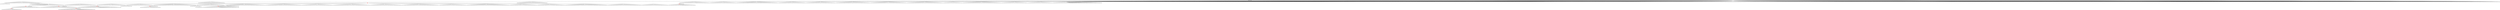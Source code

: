 digraph g {
	"57" -> "58";
	"58" [label="25"];
	"51" -> "52";
	"52" [label="43"];
	"49" -> "50";
	"50" [color=indianred1, style=filled, label="19"];
	"48" -> "49";
	"49" [label="18"];
	"47" -> "48";
	"48" [color=indianred1, style=filled, label="8"];
	"46" -> "47";
	"47" [label="19"];
	"43" -> "44";
	"44" [color=indianred1, style=filled, label="13"];
	"42" -> "43";
	"43" [label="39"];
	"40" -> "41";
	"41" [color=indianred1, style=filled, label="5"];
	"39" -> "40";
	"40" [label="35"];
	"38" -> "39";
	"39" [color=indianred1, style=filled, label="37"];
	"37" -> "38";
	"38" [label="5"];
	"35" -> "36";
	"36" [label="26"];
	"32" -> "33";
	"33" [color=indianred1, style=filled, label="28"];
	"31" -> "32";
	"32" [label="24"];
	"19" -> "20";
	"20" [label="44"];
	"15" -> "16";
	"16" [label="27"];
	"15" -> "17";
	"17" [color=indianred1, style=filled, label="17"];
	"14" -> "15";
	"15" [label="45"];
	"14" -> "18";
	"18" [label="38"];
	"13" -> "14";
	"14" [label="17"];
	"13" -> "19";
	"19" [label="11"];
	"13" -> "21";
	"21" [label="32"];
	"13" -> "22";
	"22" [label="1"];
	"13" -> "23";
	"23" [label="47"];
	"13" -> "24";
	"24" [label="6"];
	"13" -> "25";
	"25" [label="40"];
	"13" -> "26";
	"26" [label="33"];
	"13" -> "27";
	"27" [label="36"];
	"13" -> "28";
	"28" [label="2"];
	"13" -> "29";
	"29" [label="21"];
	"13" -> "30";
	"30" [label="49"];
	"13" -> "31";
	"31" [label="28"];
	"13" -> "34";
	"34" [label="30"];
	"13" -> "35";
	"35" [label="9"];
	"13" -> "37";
	"37" [label="37"];
	"13" -> "42";
	"42" [label="13"];
	"13" -> "45";
	"45" [label="29"];
	"13" -> "46";
	"46" [label="8"];
	"12" -> "13";
	"13" [color=indianred1, style=filled, label="20"];
	"2" -> "3";
	"3" [color=indianred1, style=filled, label="22"];
	"1" -> "2";
	"2" [label="31"];
	"0" -> "1";
	"1" [label="22"];
	"0" -> "4";
	"4" [label="46"];
	"0" -> "5";
	"5" [label="14"];
	"0" -> "6";
	"6" [label="10"];
	"0" -> "7";
	"7" [label="7"];
	"0" -> "8";
	"8" [label="48"];
	"0" -> "9";
	"9" [label="42"];
	"0" -> "10";
	"10" [label="16"];
	"0" -> "11";
	"11" [label="12"];
	"0" -> "12";
	"12" [label="20"];
	"0" -> "51";
	"51" [label="15"];
	"0" -> "53";
	"53" [label="50"];
	"0" -> "54";
	"54" [label="4"];
	"0" -> "55";
	"55" [label="41"];
	"0" -> "56";
	"56" [label="3"];
	"0" -> "57";
	"57" [label="34"];
	"0" -> "59";
	"59" [label="23"];
	"0" [label="germline"];
	"0" -> "cell1";
	"cell1" [shape=box];
	"46" -> "cell2";
	"cell2" [shape=box];
	"0" -> "cell3";
	"cell3" [shape=box];
	"0" -> "cell4";
	"cell4" [shape=box];
	"0" -> "cell5";
	"cell5" [shape=box];
	"0" -> "cell6";
	"cell6" [shape=box];
	"0" -> "cell7";
	"cell7" [shape=box];
	"26" -> "cell8";
	"cell8" [shape=box];
	"31" -> "cell9";
	"cell9" [shape=box];
	"3" -> "cell10";
	"cell10" [shape=box];
	"8" -> "cell11";
	"cell11" [shape=box];
	"0" -> "cell12";
	"cell12" [shape=box];
	"0" -> "cell13";
	"cell13" [shape=box];
	"0" -> "cell14";
	"cell14" [shape=box];
	"0" -> "cell15";
	"cell15" [shape=box];
	"0" -> "cell16";
	"cell16" [shape=box];
	"0" -> "cell17";
	"cell17" [shape=box];
	"57" -> "cell18";
	"cell18" [shape=box];
	"9" -> "cell19";
	"cell19" [shape=box];
	"53" -> "cell20";
	"cell20" [shape=box];
	"48" -> "cell21";
	"cell21" [shape=box];
	"4" -> "cell22";
	"cell22" [shape=box];
	"47" -> "cell23";
	"cell23" [shape=box];
	"41" -> "cell24";
	"cell24" [shape=box];
	"0" -> "cell25";
	"cell25" [shape=box];
	"0" -> "cell26";
	"cell26" [shape=box];
	"29" -> "cell27";
	"cell27" [shape=box];
	"0" -> "cell28";
	"cell28" [shape=box];
	"0" -> "cell29";
	"cell29" [shape=box];
	"0" -> "cell30";
	"cell30" [shape=box];
	"0" -> "cell31";
	"cell31" [shape=box];
	"4" -> "cell32";
	"cell32" [shape=box];
	"0" -> "cell33";
	"cell33" [shape=box];
	"34" -> "cell34";
	"cell34" [shape=box];
	"33" -> "cell35";
	"cell35" [shape=box];
	"0" -> "cell36";
	"cell36" [shape=box];
	"0" -> "cell37";
	"cell37" [shape=box];
	"58" -> "cell38";
	"cell38" [shape=box];
	"0" -> "cell39";
	"cell39" [shape=box];
	"44" -> "cell40";
	"cell40" [shape=box];
	"36" -> "cell41";
	"cell41" [shape=box];
	"0" -> "cell42";
	"cell42" [shape=box];
	"0" -> "cell43";
	"cell43" [shape=box];
	"31" -> "cell44";
	"cell44" [shape=box];
	"54" -> "cell45";
	"cell45" [shape=box];
	"22" -> "cell46";
	"cell46" [shape=box];
	"0" -> "cell47";
	"cell47" [shape=box];
	"22" -> "cell48";
	"cell48" [shape=box];
	"5" -> "cell49";
	"cell49" [shape=box];
	"59" -> "cell50";
	"cell50" [shape=box];
	"10" -> "cell51";
	"cell51" [shape=box];
	"0" -> "cell52";
	"cell52" [shape=box];
	"0" -> "cell53";
	"cell53" [shape=box];
	"25" -> "cell54";
	"cell54" [shape=box];
	"0" -> "cell55";
	"cell55" [shape=box];
	"0" -> "cell56";
	"cell56" [shape=box];
	"6" -> "cell57";
	"cell57" [shape=box];
	"1" -> "cell58";
	"cell58" [shape=box];
	"0" -> "cell59";
	"cell59" [shape=box];
	"27" -> "cell60";
	"cell60" [shape=box];
	"0" -> "cell61";
	"cell61" [shape=box];
	"0" -> "cell62";
	"cell62" [shape=box];
	"0" -> "cell63";
	"cell63" [shape=box];
	"1" -> "cell64";
	"cell64" [shape=box];
	"0" -> "cell65";
	"cell65" [shape=box];
	"40" -> "cell66";
	"cell66" [shape=box];
	"17" -> "cell67";
	"cell67" [shape=box];
	"0" -> "cell68";
	"cell68" [shape=box];
	"0" -> "cell69";
	"cell69" [shape=box];
	"24" -> "cell70";
	"cell70" [shape=box];
	"9" -> "cell71";
	"cell71" [shape=box];
	"0" -> "cell72";
	"cell72" [shape=box];
	"0" -> "cell73";
	"cell73" [shape=box];
	"0" -> "cell74";
	"cell74" [shape=box];
	"45" -> "cell75";
	"cell75" [shape=box];
	"0" -> "cell76";
	"cell76" [shape=box];
	"25" -> "cell77";
	"cell77" [shape=box];
	"5" -> "cell78";
	"cell78" [shape=box];
	"8" -> "cell79";
	"cell79" [shape=box];
	"0" -> "cell80";
	"cell80" [shape=box];
	"27" -> "cell81";
	"cell81" [shape=box];
	"7" -> "cell82";
	"cell82" [shape=box];
	"19" -> "cell83";
	"cell83" [shape=box];
	"59" -> "cell84";
	"cell84" [shape=box];
	"35" -> "cell85";
	"cell85" [shape=box];
	"0" -> "cell86";
	"cell86" [shape=box];
	"0" -> "cell87";
	"cell87" [shape=box];
	"0" -> "cell88";
	"cell88" [shape=box];
	"0" -> "cell89";
	"cell89" [shape=box];
	"0" -> "cell90";
	"cell90" [shape=box];
	"5" -> "cell91";
	"cell91" [shape=box];
	"6" -> "cell92";
	"cell92" [shape=box];
	"19" -> "cell93";
	"cell93" [shape=box];
	"46" -> "cell94";
	"cell94" [shape=box];
	"0" -> "cell95";
	"cell95" [shape=box];
	"0" -> "cell96";
	"cell96" [shape=box];
	"0" -> "cell97";
	"cell97" [shape=box];
	"0" -> "cell98";
	"cell98" [shape=box];
	"53" -> "cell99";
	"cell99" [shape=box];
	"0" -> "cell100";
	"cell100" [shape=box];
	"0" -> "cell101";
	"cell101" [shape=box];
	"24" -> "cell102";
	"cell102" [shape=box];
	"19" -> "cell103";
	"cell103" [shape=box];
	"0" -> "cell104";
	"cell104" [shape=box];
	"0" -> "cell105";
	"cell105" [shape=box];
	"0" -> "cell106";
	"cell106" [shape=box];
	"0" -> "cell107";
	"cell107" [shape=box];
	"7" -> "cell108";
	"cell108" [shape=box];
	"21" -> "cell109";
	"cell109" [shape=box];
	"0" -> "cell110";
	"cell110" [shape=box];
	"14" -> "cell111";
	"cell111" [shape=box];
	"21" -> "cell112";
	"cell112" [shape=box];
	"0" -> "cell113";
	"cell113" [shape=box];
	"8" -> "cell114";
	"cell114" [shape=box];
	"31" -> "cell115";
	"cell115" [shape=box];
	"0" -> "cell116";
	"cell116" [shape=box];
	"0" -> "cell117";
	"cell117" [shape=box];
	"0" -> "cell118";
	"cell118" [shape=box];
	"0" -> "cell119";
	"cell119" [shape=box];
	"31" -> "cell120";
	"cell120" [shape=box];
	"0" -> "cell121";
	"cell121" [shape=box];
	"0" -> "cell122";
	"cell122" [shape=box];
	"0" -> "cell123";
	"cell123" [shape=box];
	"34" -> "cell124";
	"cell124" [shape=box];
	"0" -> "cell125";
	"cell125" [shape=box];
	"0" -> "cell126";
	"cell126" [shape=box];
	"42" -> "cell127";
	"cell127" [shape=box];
	"48" -> "cell128";
	"cell128" [shape=box];
	"0" -> "cell129";
	"cell129" [shape=box];
	"10" -> "cell130";
	"cell130" [shape=box];
	"19" -> "cell131";
	"cell131" [shape=box];
	"37" -> "cell132";
	"cell132" [shape=box];
	"20" -> "cell133";
	"cell133" [shape=box];
	"5" -> "cell134";
	"cell134" [shape=box];
	"31" -> "cell135";
	"cell135" [shape=box];
	"54" -> "cell136";
	"cell136" [shape=box];
	"0" -> "cell137";
	"cell137" [shape=box];
	"30" -> "cell138";
	"cell138" [shape=box];
	"0" -> "cell139";
	"cell139" [shape=box];
	"22" -> "cell140";
	"cell140" [shape=box];
	"27" -> "cell141";
	"cell141" [shape=box];
	"0" -> "cell142";
	"cell142" [shape=box];
	"0" -> "cell143";
	"cell143" [shape=box];
	"30" -> "cell144";
	"cell144" [shape=box];
	"0" -> "cell145";
	"cell145" [shape=box];
	"42" -> "cell146";
	"cell146" [shape=box];
	"42" -> "cell147";
	"cell147" [shape=box];
	"30" -> "cell148";
	"cell148" [shape=box];
	"45" -> "cell149";
	"cell149" [shape=box];
	"33" -> "cell150";
	"cell150" [shape=box];
	"0" -> "cell151";
	"cell151" [shape=box];
	"0" -> "cell152";
	"cell152" [shape=box];
	"0" -> "cell153";
	"cell153" [shape=box];
	"0" -> "cell154";
	"cell154" [shape=box];
	"7" -> "cell155";
	"cell155" [shape=box];
	"0" -> "cell156";
	"cell156" [shape=box];
	"0" -> "cell157";
	"cell157" [shape=box];
	"56" -> "cell158";
	"cell158" [shape=box];
	"59" -> "cell159";
	"cell159" [shape=box];
	"0" -> "cell160";
	"cell160" [shape=box];
	"3" -> "cell161";
	"cell161" [shape=box];
	"17" -> "cell162";
	"cell162" [shape=box];
	"54" -> "cell163";
	"cell163" [shape=box];
	"5" -> "cell164";
	"cell164" [shape=box];
	"0" -> "cell165";
	"cell165" [shape=box];
	"0" -> "cell166";
	"cell166" [shape=box];
	"57" -> "cell167";
	"cell167" [shape=box];
	"39" -> "cell168";
	"cell168" [shape=box];
	"23" -> "cell169";
	"cell169" [shape=box];
	"45" -> "cell170";
	"cell170" [shape=box];
	"0" -> "cell171";
	"cell171" [shape=box];
	"14" -> "cell172";
	"cell172" [shape=box];
	"0" -> "cell173";
	"cell173" [shape=box];
	"0" -> "cell174";
	"cell174" [shape=box];
	"31" -> "cell175";
	"cell175" [shape=box];
	"16" -> "cell176";
	"cell176" [shape=box];
	"0" -> "cell177";
	"cell177" [shape=box];
	"0" -> "cell178";
	"cell178" [shape=box];
	"41" -> "cell179";
	"cell179" [shape=box];
	"0" -> "cell180";
	"cell180" [shape=box];
	"46" -> "cell181";
	"cell181" [shape=box];
	"0" -> "cell182";
	"cell182" [shape=box];
	"50" -> "cell183";
	"cell183" [shape=box];
	"23" -> "cell184";
	"cell184" [shape=box];
	"0" -> "cell185";
	"cell185" [shape=box];
	"57" -> "cell186";
	"cell186" [shape=box];
	"0" -> "cell187";
	"cell187" [shape=box];
	"39" -> "cell188";
	"cell188" [shape=box];
	"0" -> "cell189";
	"cell189" [shape=box];
	"0" -> "cell190";
	"cell190" [shape=box];
	"0" -> "cell191";
	"cell191" [shape=box];
	"28" -> "cell192";
	"cell192" [shape=box];
	"0" -> "cell193";
	"cell193" [shape=box];
	"0" -> "cell194";
	"cell194" [shape=box];
	"54" -> "cell195";
	"cell195" [shape=box];
	"53" -> "cell196";
	"cell196" [shape=box];
	"0" -> "cell197";
	"cell197" [shape=box];
	"57" -> "cell198";
	"cell198" [shape=box];
	"25" -> "cell199";
	"cell199" [shape=box];
	"0" -> "cell200";
	"cell200" [shape=box];
	"0" -> "cell201";
	"cell201" [shape=box];
	"12" -> "cell202";
	"cell202" [shape=box];
	"42" -> "cell203";
	"cell203" [shape=box];
	"30" -> "cell204";
	"cell204" [shape=box];
	"0" -> "cell205";
	"cell205" [shape=box];
	"4" -> "cell206";
	"cell206" [shape=box];
	"59" -> "cell207";
	"cell207" [shape=box];
	"39" -> "cell208";
	"cell208" [shape=box];
	"31" -> "cell209";
	"cell209" [shape=box];
	"35" -> "cell210";
	"cell210" [shape=box];
	"0" -> "cell211";
	"cell211" [shape=box];
	"10" -> "cell212";
	"cell212" [shape=box];
	"0" -> "cell213";
	"cell213" [shape=box];
	"16" -> "cell214";
	"cell214" [shape=box];
	"0" -> "cell215";
	"cell215" [shape=box];
	"44" -> "cell216";
	"cell216" [shape=box];
	"25" -> "cell217";
	"cell217" [shape=box];
	"0" -> "cell218";
	"cell218" [shape=box];
	"45" -> "cell219";
	"cell219" [shape=box];
	"8" -> "cell220";
	"cell220" [shape=box];
	"46" -> "cell221";
	"cell221" [shape=box];
	"0" -> "cell222";
	"cell222" [shape=box];
	"41" -> "cell223";
	"cell223" [shape=box];
	"0" -> "cell224";
	"cell224" [shape=box];
	"30" -> "cell225";
	"cell225" [shape=box];
	"0" -> "cell226";
	"cell226" [shape=box];
	"0" -> "cell227";
	"cell227" [shape=box];
	"35" -> "cell228";
	"cell228" [shape=box];
	"0" -> "cell229";
	"cell229" [shape=box];
	"0" -> "cell230";
	"cell230" [shape=box];
	"0" -> "cell231";
	"cell231" [shape=box];
	"0" -> "cell232";
	"cell232" [shape=box];
	"0" -> "cell233";
	"cell233" [shape=box];
	"0" -> "cell234";
	"cell234" [shape=box];
	"0" -> "cell235";
	"cell235" [shape=box];
	"8" -> "cell236";
	"cell236" [shape=box];
	"0" -> "cell237";
	"cell237" [shape=box];
	"0" -> "cell238";
	"cell238" [shape=box];
	"23" -> "cell239";
	"cell239" [shape=box];
	"31" -> "cell240";
	"cell240" [shape=box];
	"0" -> "cell241";
	"cell241" [shape=box];
	"0" -> "cell242";
	"cell242" [shape=box];
	"35" -> "cell243";
	"cell243" [shape=box];
	"50" -> "cell244";
	"cell244" [shape=box];
	"0" -> "cell245";
	"cell245" [shape=box];
	"42" -> "cell246";
	"cell246" [shape=box];
	"0" -> "cell247";
	"cell247" [shape=box];
	"11" -> "cell248";
	"cell248" [shape=box];
	"0" -> "cell249";
	"cell249" [shape=box];
	"18" -> "cell250";
	"cell250" [shape=box];
	"0" -> "cell251";
	"cell251" [shape=box];
	"21" -> "cell252";
	"cell252" [shape=box];
	"0" -> "cell253";
	"cell253" [shape=box];
	"0" -> "cell254";
	"cell254" [shape=box];
	"57" -> "cell255";
	"cell255" [shape=box];
	"0" -> "cell256";
	"cell256" [shape=box];
	"0" -> "cell257";
	"cell257" [shape=box];
	"0" -> "cell258";
	"cell258" [shape=box];
	"11" -> "cell259";
	"cell259" [shape=box];
	"0" -> "cell260";
	"cell260" [shape=box];
	"0" -> "cell261";
	"cell261" [shape=box];
	"0" -> "cell262";
	"cell262" [shape=box];
	"14" -> "cell263";
	"cell263" [shape=box];
	"44" -> "cell264";
	"cell264" [shape=box];
	"0" -> "cell265";
	"cell265" [shape=box];
	"34" -> "cell266";
	"cell266" [shape=box];
	"11" -> "cell267";
	"cell267" [shape=box];
	"0" -> "cell268";
	"cell268" [shape=box];
	"15" -> "cell269";
	"cell269" [shape=box];
	"6" -> "cell270";
	"cell270" [shape=box];
	"0" -> "cell271";
	"cell271" [shape=box];
	"51" -> "cell272";
	"cell272" [shape=box];
	"24" -> "cell273";
	"cell273" [shape=box];
	"44" -> "cell274";
	"cell274" [shape=box];
	"24" -> "cell275";
	"cell275" [shape=box];
	"0" -> "cell276";
	"cell276" [shape=box];
	"26" -> "cell277";
	"cell277" [shape=box];
	"0" -> "cell278";
	"cell278" [shape=box];
	"42" -> "cell279";
	"cell279" [shape=box];
	"25" -> "cell280";
	"cell280" [shape=box];
	"53" -> "cell281";
	"cell281" [shape=box];
	"24" -> "cell282";
	"cell282" [shape=box];
	"17" -> "cell283";
	"cell283" [shape=box];
	"0" -> "cell284";
	"cell284" [shape=box];
	"5" -> "cell285";
	"cell285" [shape=box];
	"0" -> "cell286";
	"cell286" [shape=box];
	"8" -> "cell287";
	"cell287" [shape=box];
	"10" -> "cell288";
	"cell288" [shape=box];
	"0" -> "cell289";
	"cell289" [shape=box];
	"0" -> "cell290";
	"cell290" [shape=box];
	"0" -> "cell291";
	"cell291" [shape=box];
	"0" -> "cell292";
	"cell292" [shape=box];
	"0" -> "cell293";
	"cell293" [shape=box];
	"47" -> "cell294";
	"cell294" [shape=box];
	"20" -> "cell295";
	"cell295" [shape=box];
	"4" -> "cell296";
	"cell296" [shape=box];
	"44" -> "cell297";
	"cell297" [shape=box];
	"0" -> "cell298";
	"cell298" [shape=box];
	"0" -> "cell299";
	"cell299" [shape=box];
	"0" -> "cell300";
	"cell300" [shape=box];
	"0" -> "cell301";
	"cell301" [shape=box];
	"28" -> "cell302";
	"cell302" [shape=box];
	"0" -> "cell303";
	"cell303" [shape=box];
	"46" -> "cell304";
	"cell304" [shape=box];
	"0" -> "cell305";
	"cell305" [shape=box];
	"23" -> "cell306";
	"cell306" [shape=box];
	"23" -> "cell307";
	"cell307" [shape=box];
	"6" -> "cell308";
	"cell308" [shape=box];
	"29" -> "cell309";
	"cell309" [shape=box];
	"26" -> "cell310";
	"cell310" [shape=box];
	"28" -> "cell311";
	"cell311" [shape=box];
	"0" -> "cell312";
	"cell312" [shape=box];
	"48" -> "cell313";
	"cell313" [shape=box];
	"0" -> "cell314";
	"cell314" [shape=box];
	"0" -> "cell315";
	"cell315" [shape=box];
	"0" -> "cell316";
	"cell316" [shape=box];
	"19" -> "cell317";
	"cell317" [shape=box];
	"7" -> "cell318";
	"cell318" [shape=box];
	"0" -> "cell319";
	"cell319" [shape=box];
	"0" -> "cell320";
	"cell320" [shape=box];
	"42" -> "cell321";
	"cell321" [shape=box];
	"31" -> "cell322";
	"cell322" [shape=box];
	"56" -> "cell323";
	"cell323" [shape=box];
	"6" -> "cell324";
	"cell324" [shape=box];
	"41" -> "cell325";
	"cell325" [shape=box];
	"6" -> "cell326";
	"cell326" [shape=box];
	"29" -> "cell327";
	"cell327" [shape=box];
	"0" -> "cell328";
	"cell328" [shape=box];
	"0" -> "cell329";
	"cell329" [shape=box];
	"59" -> "cell330";
	"cell330" [shape=box];
	"0" -> "cell331";
	"cell331" [shape=box];
	"12" -> "cell332";
	"cell332" [shape=box];
	"30" -> "cell333";
	"cell333" [shape=box];
	"8" -> "cell334";
	"cell334" [shape=box];
	"17" -> "cell335";
	"cell335" [shape=box];
	"0" -> "cell336";
	"cell336" [shape=box];
	"0" -> "cell337";
	"cell337" [shape=box];
	"21" -> "cell338";
	"cell338" [shape=box];
	"15" -> "cell339";
	"cell339" [shape=box];
	"0" -> "cell340";
	"cell340" [shape=box];
	"55" -> "cell341";
	"cell341" [shape=box];
	"7" -> "cell342";
	"cell342" [shape=box];
	"0" -> "cell343";
	"cell343" [shape=box];
	"0" -> "cell344";
	"cell344" [shape=box];
	"36" -> "cell345";
	"cell345" [shape=box];
	"0" -> "cell346";
	"cell346" [shape=box];
	"8" -> "cell347";
	"cell347" [shape=box];
	"0" -> "cell348";
	"cell348" [shape=box];
	"22" -> "cell349";
	"cell349" [shape=box];
	"0" -> "cell350";
	"cell350" [shape=box];
	"0" -> "cell351";
	"cell351" [shape=box];
	"11" -> "cell352";
	"cell352" [shape=box];
	"10" -> "cell353";
	"cell353" [shape=box];
	"0" -> "cell354";
	"cell354" [shape=box];
	"0" -> "cell355";
	"cell355" [shape=box];
	"41" -> "cell356";
	"cell356" [shape=box];
	"44" -> "cell357";
	"cell357" [shape=box];
	"0" -> "cell358";
	"cell358" [shape=box];
	"0" -> "cell359";
	"cell359" [shape=box];
	"27" -> "cell360";
	"cell360" [shape=box];
	"9" -> "cell361";
	"cell361" [shape=box];
	"0" -> "cell362";
	"cell362" [shape=box];
	"53" -> "cell363";
	"cell363" [shape=box];
	"0" -> "cell364";
	"cell364" [shape=box];
	"19" -> "cell365";
	"cell365" [shape=box];
	"19" -> "cell366";
	"cell366" [shape=box];
	"50" -> "cell367";
	"cell367" [shape=box];
	"3" -> "cell368";
	"cell368" [shape=box];
	"0" -> "cell369";
	"cell369" [shape=box];
	"0" -> "cell370";
	"cell370" [shape=box];
	"0" -> "cell371";
	"cell371" [shape=box];
	"0" -> "cell372";
	"cell372" [shape=box];
	"0" -> "cell373";
	"cell373" [shape=box];
	"31" -> "cell374";
	"cell374" [shape=box];
	"26" -> "cell375";
	"cell375" [shape=box];
	"19" -> "cell376";
	"cell376" [shape=box];
	"28" -> "cell377";
	"cell377" [shape=box];
	"10" -> "cell378";
	"cell378" [shape=box];
	"0" -> "cell379";
	"cell379" [shape=box];
	"17" -> "cell380";
	"cell380" [shape=box];
	"19" -> "cell381";
	"cell381" [shape=box];
	"0" -> "cell382";
	"cell382" [shape=box];
	"37" -> "cell383";
	"cell383" [shape=box];
	"3" -> "cell384";
	"cell384" [shape=box];
	"0" -> "cell385";
	"cell385" [shape=box];
	"0" -> "cell386";
	"cell386" [shape=box];
	"14" -> "cell387";
	"cell387" [shape=box];
	"39" -> "cell388";
	"cell388" [shape=box];
	"9" -> "cell389";
	"cell389" [shape=box];
	"0" -> "cell390";
	"cell390" [shape=box];
	"0" -> "cell391";
	"cell391" [shape=box];
	"9" -> "cell392";
	"cell392" [shape=box];
	"10" -> "cell393";
	"cell393" [shape=box];
	"17" -> "cell394";
	"cell394" [shape=box];
	"12" -> "cell395";
	"cell395" [shape=box];
	"0" -> "cell396";
	"cell396" [shape=box];
	"0" -> "cell397";
	"cell397" [shape=box];
	"0" -> "cell398";
	"cell398" [shape=box];
	"27" -> "cell399";
	"cell399" [shape=box];
	"3" -> "cell400";
	"cell400" [shape=box];
	"59" -> "cell401";
	"cell401" [shape=box];
	"0" -> "cell402";
	"cell402" [shape=box];
	"53" -> "cell403";
	"cell403" [shape=box];
	"48" -> "cell404";
	"cell404" [shape=box];
	"16" -> "cell405";
	"cell405" [shape=box];
	"0" -> "cell406";
	"cell406" [shape=box];
	"39" -> "cell407";
	"cell407" [shape=box];
	"55" -> "cell408";
	"cell408" [shape=box];
	"53" -> "cell409";
	"cell409" [shape=box];
	"26" -> "cell410";
	"cell410" [shape=box];
	"0" -> "cell411";
	"cell411" [shape=box];
	"0" -> "cell412";
	"cell412" [shape=box];
	"0" -> "cell413";
	"cell413" [shape=box];
	"0" -> "cell414";
	"cell414" [shape=box];
	"0" -> "cell415";
	"cell415" [shape=box];
	"0" -> "cell416";
	"cell416" [shape=box];
	"41" -> "cell417";
	"cell417" [shape=box];
	"0" -> "cell418";
	"cell418" [shape=box];
	"0" -> "cell419";
	"cell419" [shape=box];
	"0" -> "cell420";
	"cell420" [shape=box];
	"33" -> "cell421";
	"cell421" [shape=box];
	"0" -> "cell422";
	"cell422" [shape=box];
	"0" -> "cell423";
	"cell423" [shape=box];
	"0" -> "cell424";
	"cell424" [shape=box];
	"39" -> "cell425";
	"cell425" [shape=box];
	"0" -> "cell426";
	"cell426" [shape=box];
	"0" -> "cell427";
	"cell427" [shape=box];
	"53" -> "cell428";
	"cell428" [shape=box];
	"29" -> "cell429";
	"cell429" [shape=box];
	"10" -> "cell430";
	"cell430" [shape=box];
	"12" -> "cell431";
	"cell431" [shape=box];
	"28" -> "cell432";
	"cell432" [shape=box];
	"0" -> "cell433";
	"cell433" [shape=box];
	"0" -> "cell434";
	"cell434" [shape=box];
	"0" -> "cell435";
	"cell435" [shape=box];
	"8" -> "cell436";
	"cell436" [shape=box];
	"58" -> "cell437";
	"cell437" [shape=box];
	"24" -> "cell438";
	"cell438" [shape=box];
	"14" -> "cell439";
	"cell439" [shape=box];
	"23" -> "cell440";
	"cell440" [shape=box];
	"0" -> "cell441";
	"cell441" [shape=box];
	"34" -> "cell442";
	"cell442" [shape=box];
	"28" -> "cell443";
	"cell443" [shape=box];
	"50" -> "cell444";
	"cell444" [shape=box];
	"53" -> "cell445";
	"cell445" [shape=box];
	"31" -> "cell446";
	"cell446" [shape=box];
	"22" -> "cell447";
	"cell447" [shape=box];
	"54" -> "cell448";
	"cell448" [shape=box];
	"55" -> "cell449";
	"cell449" [shape=box];
	"0" -> "cell450";
	"cell450" [shape=box];
	"55" -> "cell451";
	"cell451" [shape=box];
	"0" -> "cell452";
	"cell452" [shape=box];
	"29" -> "cell453";
	"cell453" [shape=box];
	"0" -> "cell454";
	"cell454" [shape=box];
	"23" -> "cell455";
	"cell455" [shape=box];
	"0" -> "cell456";
	"cell456" [shape=box];
	"0" -> "cell457";
	"cell457" [shape=box];
	"27" -> "cell458";
	"cell458" [shape=box];
	"12" -> "cell459";
	"cell459" [shape=box];
	"0" -> "cell460";
	"cell460" [shape=box];
	"0" -> "cell461";
	"cell461" [shape=box];
	"0" -> "cell462";
	"cell462" [shape=box];
	"19" -> "cell463";
	"cell463" [shape=box];
	"0" -> "cell464";
	"cell464" [shape=box];
	"0" -> "cell465";
	"cell465" [shape=box];
	"0" -> "cell466";
	"cell466" [shape=box];
	"0" -> "cell467";
	"cell467" [shape=box];
	"54" -> "cell468";
	"cell468" [shape=box];
	"0" -> "cell469";
	"cell469" [shape=box];
	"0" -> "cell470";
	"cell470" [shape=box];
	"0" -> "cell471";
	"cell471" [shape=box];
	"0" -> "cell472";
	"cell472" [shape=box];
	"0" -> "cell473";
	"cell473" [shape=box];
	"5" -> "cell474";
	"cell474" [shape=box];
	"0" -> "cell475";
	"cell475" [shape=box];
	"0" -> "cell476";
	"cell476" [shape=box];
	"28" -> "cell477";
	"cell477" [shape=box];
	"0" -> "cell478";
	"cell478" [shape=box];
	"44" -> "cell479";
	"cell479" [shape=box];
	"24" -> "cell480";
	"cell480" [shape=box];
	"0" -> "cell481";
	"cell481" [shape=box];
	"0" -> "cell482";
	"cell482" [shape=box];
	"0" -> "cell483";
	"cell483" [shape=box];
	"51" -> "cell484";
	"cell484" [shape=box];
	"39" -> "cell485";
	"cell485" [shape=box];
	"28" -> "cell486";
	"cell486" [shape=box];
	"0" -> "cell487";
	"cell487" [shape=box];
	"0" -> "cell488";
	"cell488" [shape=box];
	"9" -> "cell489";
	"cell489" [shape=box];
	"0" -> "cell490";
	"cell490" [shape=box];
	"26" -> "cell491";
	"cell491" [shape=box];
	"0" -> "cell492";
	"cell492" [shape=box];
	"0" -> "cell493";
	"cell493" [shape=box];
	"53" -> "cell494";
	"cell494" [shape=box];
	"57" -> "cell495";
	"cell495" [shape=box];
	"0" -> "cell496";
	"cell496" [shape=box];
	"40" -> "cell497";
	"cell497" [shape=box];
	"50" -> "cell498";
	"cell498" [shape=box];
	"55" -> "cell499";
	"cell499" [shape=box];
	"9" -> "cell500";
	"cell500" [shape=box];
	"0" -> "cell501";
	"cell501" [shape=box];
	"41" -> "cell502";
	"cell502" [shape=box];
	"0" -> "cell503";
	"cell503" [shape=box];
	"0" -> "cell504";
	"cell504" [shape=box];
	"0" -> "cell505";
	"cell505" [shape=box];
	"30" -> "cell506";
	"cell506" [shape=box];
	"0" -> "cell507";
	"cell507" [shape=box];
	"0" -> "cell508";
	"cell508" [shape=box];
	"42" -> "cell509";
	"cell509" [shape=box];
	"53" -> "cell510";
	"cell510" [shape=box];
	"0" -> "cell511";
	"cell511" [shape=box];
	"0" -> "cell512";
	"cell512" [shape=box];
	"15" -> "cell513";
	"cell513" [shape=box];
	"41" -> "cell514";
	"cell514" [shape=box];
	"0" -> "cell515";
	"cell515" [shape=box];
	"0" -> "cell516";
	"cell516" [shape=box];
	"0" -> "cell517";
	"cell517" [shape=box];
	"44" -> "cell518";
	"cell518" [shape=box];
	"5" -> "cell519";
	"cell519" [shape=box];
	"0" -> "cell520";
	"cell520" [shape=box];
	"45" -> "cell521";
	"cell521" [shape=box];
	"33" -> "cell522";
	"cell522" [shape=box];
	"9" -> "cell523";
	"cell523" [shape=box];
	"0" -> "cell524";
	"cell524" [shape=box];
	"8" -> "cell525";
	"cell525" [shape=box];
	"0" -> "cell526";
	"cell526" [shape=box];
	"0" -> "cell527";
	"cell527" [shape=box];
	"53" -> "cell528";
	"cell528" [shape=box];
	"59" -> "cell529";
	"cell529" [shape=box];
	"0" -> "cell530";
	"cell530" [shape=box];
	"0" -> "cell531";
	"cell531" [shape=box];
	"9" -> "cell532";
	"cell532" [shape=box];
	"50" -> "cell533";
	"cell533" [shape=box];
	"17" -> "cell534";
	"cell534" [shape=box];
	"5" -> "cell535";
	"cell535" [shape=box];
	"0" -> "cell536";
	"cell536" [shape=box];
	"0" -> "cell537";
	"cell537" [shape=box];
	"0" -> "cell538";
	"cell538" [shape=box];
	"0" -> "cell539";
	"cell539" [shape=box];
	"21" -> "cell540";
	"cell540" [shape=box];
	"31" -> "cell541";
	"cell541" [shape=box];
	"0" -> "cell542";
	"cell542" [shape=box];
	"57" -> "cell543";
	"cell543" [shape=box];
	"0" -> "cell544";
	"cell544" [shape=box];
	"50" -> "cell545";
	"cell545" [shape=box];
	"10" -> "cell546";
	"cell546" [shape=box];
	"17" -> "cell547";
	"cell547" [shape=box];
	"18" -> "cell548";
	"cell548" [shape=box];
	"14" -> "cell549";
	"cell549" [shape=box];
	"0" -> "cell550";
	"cell550" [shape=box];
	"26" -> "cell551";
	"cell551" [shape=box];
	"0" -> "cell552";
	"cell552" [shape=box];
	"19" -> "cell553";
	"cell553" [shape=box];
	"50" -> "cell554";
	"cell554" [shape=box];
	"24" -> "cell555";
	"cell555" [shape=box];
	"0" -> "cell556";
	"cell556" [shape=box];
	"34" -> "cell557";
	"cell557" [shape=box];
	"54" -> "cell558";
	"cell558" [shape=box];
	"0" -> "cell559";
	"cell559" [shape=box];
	"0" -> "cell560";
	"cell560" [shape=box];
	"0" -> "cell561";
	"cell561" [shape=box];
	"0" -> "cell562";
	"cell562" [shape=box];
	"3" -> "cell563";
	"cell563" [shape=box];
	"0" -> "cell564";
	"cell564" [shape=box];
	"12" -> "cell565";
	"cell565" [shape=box];
	"39" -> "cell566";
	"cell566" [shape=box];
	"5" -> "cell567";
	"cell567" [shape=box];
	"0" -> "cell568";
	"cell568" [shape=box];
	"42" -> "cell569";
	"cell569" [shape=box];
	"3" -> "cell570";
	"cell570" [shape=box];
	"0" -> "cell571";
	"cell571" [shape=box];
	"0" -> "cell572";
	"cell572" [shape=box];
	"0" -> "cell573";
	"cell573" [shape=box];
	"0" -> "cell574";
	"cell574" [shape=box];
	"0" -> "cell575";
	"cell575" [shape=box];
	"48" -> "cell576";
	"cell576" [shape=box];
	"35" -> "cell577";
	"cell577" [shape=box];
	"45" -> "cell578";
	"cell578" [shape=box];
	"31" -> "cell579";
	"cell579" [shape=box];
	"0" -> "cell580";
	"cell580" [shape=box];
	"5" -> "cell581";
	"cell581" [shape=box];
	"3" -> "cell582";
	"cell582" [shape=box];
	"0" -> "cell583";
	"cell583" [shape=box];
	"33" -> "cell584";
	"cell584" [shape=box];
	"59" -> "cell585";
	"cell585" [shape=box];
	"0" -> "cell586";
	"cell586" [shape=box];
	"0" -> "cell587";
	"cell587" [shape=box];
	"0" -> "cell588";
	"cell588" [shape=box];
	"0" -> "cell589";
	"cell589" [shape=box];
	"0" -> "cell590";
	"cell590" [shape=box];
	"24" -> "cell591";
	"cell591" [shape=box];
	"34" -> "cell592";
	"cell592" [shape=box];
	"5" -> "cell593";
	"cell593" [shape=box];
	"0" -> "cell594";
	"cell594" [shape=box];
	"0" -> "cell595";
	"cell595" [shape=box];
	"24" -> "cell596";
	"cell596" [shape=box];
	"0" -> "cell597";
	"cell597" [shape=box];
	"34" -> "cell598";
	"cell598" [shape=box];
	"0" -> "cell599";
	"cell599" [shape=box];
	"0" -> "cell600";
	"cell600" [shape=box];
	"0" -> "cell601";
	"cell601" [shape=box];
	"14" -> "cell602";
	"cell602" [shape=box];
	"0" -> "cell603";
	"cell603" [shape=box];
	"0" -> "cell604";
	"cell604" [shape=box];
	"24" -> "cell605";
	"cell605" [shape=box];
	"43" -> "cell606";
	"cell606" [shape=box];
	"44" -> "cell607";
	"cell607" [shape=box];
	"0" -> "cell608";
	"cell608" [shape=box];
	"0" -> "cell609";
	"cell609" [shape=box];
	"33" -> "cell610";
	"cell610" [shape=box];
	"0" -> "cell611";
	"cell611" [shape=box];
	"0" -> "cell612";
	"cell612" [shape=box];
	"0" -> "cell613";
	"cell613" [shape=box];
	"0" -> "cell614";
	"cell614" [shape=box];
	"37" -> "cell615";
	"cell615" [shape=box];
	"0" -> "cell616";
	"cell616" [shape=box];
	"0" -> "cell617";
	"cell617" [shape=box];
	"0" -> "cell618";
	"cell618" [shape=box];
	"0" -> "cell619";
	"cell619" [shape=box];
	"0" -> "cell620";
	"cell620" [shape=box];
	"46" -> "cell621";
	"cell621" [shape=box];
	"0" -> "cell622";
	"cell622" [shape=box];
	"0" -> "cell623";
	"cell623" [shape=box];
	"0" -> "cell624";
	"cell624" [shape=box];
	"10" -> "cell625";
	"cell625" [shape=box];
	"0" -> "cell626";
	"cell626" [shape=box];
	"0" -> "cell627";
	"cell627" [shape=box];
	"35" -> "cell628";
	"cell628" [shape=box];
	"0" -> "cell629";
	"cell629" [shape=box];
	"39" -> "cell630";
	"cell630" [shape=box];
	"0" -> "cell631";
	"cell631" [shape=box];
	"0" -> "cell632";
	"cell632" [shape=box];
	"56" -> "cell633";
	"cell633" [shape=box];
	"21" -> "cell634";
	"cell634" [shape=box];
	"14" -> "cell635";
	"cell635" [shape=box];
	"3" -> "cell636";
	"cell636" [shape=box];
	"0" -> "cell637";
	"cell637" [shape=box];
	"14" -> "cell638";
	"cell638" [shape=box];
	"51" -> "cell639";
	"cell639" [shape=box];
	"21" -> "cell640";
	"cell640" [shape=box];
	"0" -> "cell641";
	"cell641" [shape=box];
	"17" -> "cell642";
	"cell642" [shape=box];
	"0" -> "cell643";
	"cell643" [shape=box];
	"0" -> "cell644";
	"cell644" [shape=box];
	"0" -> "cell645";
	"cell645" [shape=box];
	"0" -> "cell646";
	"cell646" [shape=box];
	"18" -> "cell647";
	"cell647" [shape=box];
	"32" -> "cell648";
	"cell648" [shape=box];
	"0" -> "cell649";
	"cell649" [shape=box];
	"0" -> "cell650";
	"cell650" [shape=box];
	"56" -> "cell651";
	"cell651" [shape=box];
	"1" -> "cell652";
	"cell652" [shape=box];
	"44" -> "cell653";
	"cell653" [shape=box];
	"0" -> "cell654";
	"cell654" [shape=box];
	"0" -> "cell655";
	"cell655" [shape=box];
	"0" -> "cell656";
	"cell656" [shape=box];
	"0" -> "cell657";
	"cell657" [shape=box];
	"35" -> "cell658";
	"cell658" [shape=box];
	"18" -> "cell659";
	"cell659" [shape=box];
	"0" -> "cell660";
	"cell660" [shape=box];
	"0" -> "cell661";
	"cell661" [shape=box];
	"0" -> "cell662";
	"cell662" [shape=box];
	"0" -> "cell663";
	"cell663" [shape=box];
	"53" -> "cell664";
	"cell664" [shape=box];
	"12" -> "cell665";
	"cell665" [shape=box];
	"0" -> "cell666";
	"cell666" [shape=box];
	"0" -> "cell667";
	"cell667" [shape=box];
	"0" -> "cell668";
	"cell668" [shape=box];
	"31" -> "cell669";
	"cell669" [shape=box];
	"0" -> "cell670";
	"cell670" [shape=box];
	"37" -> "cell671";
	"cell671" [shape=box];
	"0" -> "cell672";
	"cell672" [shape=box];
	"0" -> "cell673";
	"cell673" [shape=box];
	"0" -> "cell674";
	"cell674" [shape=box];
	"0" -> "cell675";
	"cell675" [shape=box];
	"0" -> "cell676";
	"cell676" [shape=box];
	"11" -> "cell677";
	"cell677" [shape=box];
	"35" -> "cell678";
	"cell678" [shape=box];
	"0" -> "cell679";
	"cell679" [shape=box];
	"0" -> "cell680";
	"cell680" [shape=box];
	"30" -> "cell681";
	"cell681" [shape=box];
	"0" -> "cell682";
	"cell682" [shape=box];
	"7" -> "cell683";
	"cell683" [shape=box];
	"19" -> "cell684";
	"cell684" [shape=box];
	"21" -> "cell685";
	"cell685" [shape=box];
	"18" -> "cell686";
	"cell686" [shape=box];
	"21" -> "cell687";
	"cell687" [shape=box];
	"0" -> "cell688";
	"cell688" [shape=box];
	"0" -> "cell689";
	"cell689" [shape=box];
	"0" -> "cell690";
	"cell690" [shape=box];
	"0" -> "cell691";
	"cell691" [shape=box];
	"0" -> "cell692";
	"cell692" [shape=box];
	"0" -> "cell693";
	"cell693" [shape=box];
	"0" -> "cell694";
	"cell694" [shape=box];
	"8" -> "cell695";
	"cell695" [shape=box];
	"0" -> "cell696";
	"cell696" [shape=box];
	"0" -> "cell697";
	"cell697" [shape=box];
	"0" -> "cell698";
	"cell698" [shape=box];
	"0" -> "cell699";
	"cell699" [shape=box];
	"0" -> "cell700";
	"cell700" [shape=box];
	"29" -> "cell701";
	"cell701" [shape=box];
	"0" -> "cell702";
	"cell702" [shape=box];
	"12" -> "cell703";
	"cell703" [shape=box];
	"55" -> "cell704";
	"cell704" [shape=box];
	"0" -> "cell705";
	"cell705" [shape=box];
	"27" -> "cell706";
	"cell706" [shape=box];
	"0" -> "cell707";
	"cell707" [shape=box];
	"23" -> "cell708";
	"cell708" [shape=box];
	"0" -> "cell709";
	"cell709" [shape=box];
	"41" -> "cell710";
	"cell710" [shape=box];
	"0" -> "cell711";
	"cell711" [shape=box];
	"28" -> "cell712";
	"cell712" [shape=box];
	"10" -> "cell713";
	"cell713" [shape=box];
	"28" -> "cell714";
	"cell714" [shape=box];
	"27" -> "cell715";
	"cell715" [shape=box];
	"0" -> "cell716";
	"cell716" [shape=box];
	"0" -> "cell717";
	"cell717" [shape=box];
	"50" -> "cell718";
	"cell718" [shape=box];
	"27" -> "cell719";
	"cell719" [shape=box];
	"0" -> "cell720";
	"cell720" [shape=box];
	"0" -> "cell721";
	"cell721" [shape=box];
	"0" -> "cell722";
	"cell722" [shape=box];
	"56" -> "cell723";
	"cell723" [shape=box];
	"59" -> "cell724";
	"cell724" [shape=box];
	"23" -> "cell725";
	"cell725" [shape=box];
	"7" -> "cell726";
	"cell726" [shape=box];
	"12" -> "cell727";
	"cell727" [shape=box];
	"0" -> "cell728";
	"cell728" [shape=box];
	"0" -> "cell729";
	"cell729" [shape=box];
	"22" -> "cell730";
	"cell730" [shape=box];
	"14" -> "cell731";
	"cell731" [shape=box];
	"0" -> "cell732";
	"cell732" [shape=box];
	"23" -> "cell733";
	"cell733" [shape=box];
	"57" -> "cell734";
	"cell734" [shape=box];
	"0" -> "cell735";
	"cell735" [shape=box];
	"4" -> "cell736";
	"cell736" [shape=box];
	"0" -> "cell737";
	"cell737" [shape=box];
	"2" -> "cell738";
	"cell738" [shape=box];
	"14" -> "cell739";
	"cell739" [shape=box];
	"54" -> "cell740";
	"cell740" [shape=box];
	"50" -> "cell741";
	"cell741" [shape=box];
	"0" -> "cell742";
	"cell742" [shape=box];
	"0" -> "cell743";
	"cell743" [shape=box];
	"58" -> "cell744";
	"cell744" [shape=box];
	"34" -> "cell745";
	"cell745" [shape=box];
	"0" -> "cell746";
	"cell746" [shape=box];
	"0" -> "cell747";
	"cell747" [shape=box];
	"0" -> "cell748";
	"cell748" [shape=box];
	"0" -> "cell749";
	"cell749" [shape=box];
	"10" -> "cell750";
	"cell750" [shape=box];
	"52" -> "cell751";
	"cell751" [shape=box];
	"0" -> "cell752";
	"cell752" [shape=box];
	"0" -> "cell753";
	"cell753" [shape=box];
	"55" -> "cell754";
	"cell754" [shape=box];
	"0" -> "cell755";
	"cell755" [shape=box];
	"20" -> "cell756";
	"cell756" [shape=box];
	"0" -> "cell757";
	"cell757" [shape=box];
	"0" -> "cell758";
	"cell758" [shape=box];
	"0" -> "cell759";
	"cell759" [shape=box];
	"39" -> "cell760";
	"cell760" [shape=box];
	"1" -> "cell761";
	"cell761" [shape=box];
	"14" -> "cell762";
	"cell762" [shape=box];
	"0" -> "cell763";
	"cell763" [shape=box];
	"0" -> "cell764";
	"cell764" [shape=box];
	"34" -> "cell765";
	"cell765" [shape=box];
	"0" -> "cell766";
	"cell766" [shape=box];
	"6" -> "cell767";
	"cell767" [shape=box];
	"0" -> "cell768";
	"cell768" [shape=box];
	"0" -> "cell769";
	"cell769" [shape=box];
	"11" -> "cell770";
	"cell770" [shape=box];
	"0" -> "cell771";
	"cell771" [shape=box];
	"54" -> "cell772";
	"cell772" [shape=box];
	"0" -> "cell773";
	"cell773" [shape=box];
	"0" -> "cell774";
	"cell774" [shape=box];
	"0" -> "cell775";
	"cell775" [shape=box];
	"28" -> "cell776";
	"cell776" [shape=box];
	"0" -> "cell777";
	"cell777" [shape=box];
	"0" -> "cell778";
	"cell778" [shape=box];
	"37" -> "cell779";
	"cell779" [shape=box];
	"0" -> "cell780";
	"cell780" [shape=box];
	"27" -> "cell781";
	"cell781" [shape=box];
	"0" -> "cell782";
	"cell782" [shape=box];
	"17" -> "cell783";
	"cell783" [shape=box];
	"53" -> "cell784";
	"cell784" [shape=box];
	"0" -> "cell785";
	"cell785" [shape=box];
	"32" -> "cell786";
	"cell786" [shape=box];
	"21" -> "cell787";
	"cell787" [shape=box];
	"6" -> "cell788";
	"cell788" [shape=box];
	"0" -> "cell789";
	"cell789" [shape=box];
	"44" -> "cell790";
	"cell790" [shape=box];
	"0" -> "cell791";
	"cell791" [shape=box];
	"31" -> "cell792";
	"cell792" [shape=box];
	"10" -> "cell793";
	"cell793" [shape=box];
	"0" -> "cell794";
	"cell794" [shape=box];
	"26" -> "cell795";
	"cell795" [shape=box];
	"0" -> "cell796";
	"cell796" [shape=box];
	"59" -> "cell797";
	"cell797" [shape=box];
	"0" -> "cell798";
	"cell798" [shape=box];
	"26" -> "cell799";
	"cell799" [shape=box];
	"5" -> "cell800";
	"cell800" [shape=box];
	"0" -> "cell801";
	"cell801" [shape=box];
	"17" -> "cell802";
	"cell802" [shape=box];
	"30" -> "cell803";
	"cell803" [shape=box];
	"0" -> "cell804";
	"cell804" [shape=box];
	"0" -> "cell805";
	"cell805" [shape=box];
	"31" -> "cell806";
	"cell806" [shape=box];
	"5" -> "cell807";
	"cell807" [shape=box];
	"9" -> "cell808";
	"cell808" [shape=box];
	"48" -> "cell809";
	"cell809" [shape=box];
	"0" -> "cell810";
	"cell810" [shape=box];
	"3" -> "cell811";
	"cell811" [shape=box];
	"0" -> "cell812";
	"cell812" [shape=box];
	"0" -> "cell813";
	"cell813" [shape=box];
	"25" -> "cell814";
	"cell814" [shape=box];
	"0" -> "cell815";
	"cell815" [shape=box];
	"26" -> "cell816";
	"cell816" [shape=box];
	"0" -> "cell817";
	"cell817" [shape=box];
	"10" -> "cell818";
	"cell818" [shape=box];
	"0" -> "cell819";
	"cell819" [shape=box];
	"28" -> "cell820";
	"cell820" [shape=box];
	"0" -> "cell821";
	"cell821" [shape=box];
	"12" -> "cell822";
	"cell822" [shape=box];
	"7" -> "cell823";
	"cell823" [shape=box];
	"0" -> "cell824";
	"cell824" [shape=box];
	"0" -> "cell825";
	"cell825" [shape=box];
	"0" -> "cell826";
	"cell826" [shape=box];
	"0" -> "cell827";
	"cell827" [shape=box];
	"0" -> "cell828";
	"cell828" [shape=box];
	"0" -> "cell829";
	"cell829" [shape=box];
	"0" -> "cell830";
	"cell830" [shape=box];
	"0" -> "cell831";
	"cell831" [shape=box];
	"55" -> "cell832";
	"cell832" [shape=box];
	"0" -> "cell833";
	"cell833" [shape=box];
	"51" -> "cell834";
	"cell834" [shape=box];
	"0" -> "cell835";
	"cell835" [shape=box];
	"0" -> "cell836";
	"cell836" [shape=box];
	"37" -> "cell837";
	"cell837" [shape=box];
	"35" -> "cell838";
	"cell838" [shape=box];
	"35" -> "cell839";
	"cell839" [shape=box];
	"0" -> "cell840";
	"cell840" [shape=box];
	"0" -> "cell841";
	"cell841" [shape=box];
	"0" -> "cell842";
	"cell842" [shape=box];
	"0" -> "cell843";
	"cell843" [shape=box];
	"0" -> "cell844";
	"cell844" [shape=box];
	"5" -> "cell845";
	"cell845" [shape=box];
	"0" -> "cell846";
	"cell846" [shape=box];
	"36" -> "cell847";
	"cell847" [shape=box];
	"0" -> "cell848";
	"cell848" [shape=box];
	"0" -> "cell849";
	"cell849" [shape=box];
	"30" -> "cell850";
	"cell850" [shape=box];
	"0" -> "cell851";
	"cell851" [shape=box];
	"21" -> "cell852";
	"cell852" [shape=box];
	"35" -> "cell853";
	"cell853" [shape=box];
	"0" -> "cell854";
	"cell854" [shape=box];
	"0" -> "cell855";
	"cell855" [shape=box];
	"39" -> "cell856";
	"cell856" [shape=box];
	"55" -> "cell857";
	"cell857" [shape=box];
	"0" -> "cell858";
	"cell858" [shape=box];
	"51" -> "cell859";
	"cell859" [shape=box];
	"0" -> "cell860";
	"cell860" [shape=box];
	"12" -> "cell861";
	"cell861" [shape=box];
	"0" -> "cell862";
	"cell862" [shape=box];
	"0" -> "cell863";
	"cell863" [shape=box];
	"14" -> "cell864";
	"cell864" [shape=box];
	"0" -> "cell865";
	"cell865" [shape=box];
	"0" -> "cell866";
	"cell866" [shape=box];
	"0" -> "cell867";
	"cell867" [shape=box];
	"0" -> "cell868";
	"cell868" [shape=box];
	"0" -> "cell869";
	"cell869" [shape=box];
	"0" -> "cell870";
	"cell870" [shape=box];
	"48" -> "cell871";
	"cell871" [shape=box];
	"0" -> "cell872";
	"cell872" [shape=box];
	"0" -> "cell873";
	"cell873" [shape=box];
	"0" -> "cell874";
	"cell874" [shape=box];
	"0" -> "cell875";
	"cell875" [shape=box];
	"0" -> "cell876";
	"cell876" [shape=box];
	"55" -> "cell877";
	"cell877" [shape=box];
	"24" -> "cell878";
	"cell878" [shape=box];
	"6" -> "cell879";
	"cell879" [shape=box];
	"48" -> "cell880";
	"cell880" [shape=box];
	"48" -> "cell881";
	"cell881" [shape=box];
	"0" -> "cell882";
	"cell882" [shape=box];
	"0" -> "cell883";
	"cell883" [shape=box];
	"39" -> "cell884";
	"cell884" [shape=box];
	"0" -> "cell885";
	"cell885" [shape=box];
	"42" -> "cell886";
	"cell886" [shape=box];
	"35" -> "cell887";
	"cell887" [shape=box];
	"0" -> "cell888";
	"cell888" [shape=box];
	"14" -> "cell889";
	"cell889" [shape=box];
	"0" -> "cell890";
	"cell890" [shape=box];
	"0" -> "cell891";
	"cell891" [shape=box];
	"0" -> "cell892";
	"cell892" [shape=box];
	"0" -> "cell893";
	"cell893" [shape=box];
	"0" -> "cell894";
	"cell894" [shape=box];
	"42" -> "cell895";
	"cell895" [shape=box];
	"0" -> "cell896";
	"cell896" [shape=box];
	"3" -> "cell897";
	"cell897" [shape=box];
	"0" -> "cell898";
	"cell898" [shape=box];
	"0" -> "cell899";
	"cell899" [shape=box];
	"0" -> "cell900";
	"cell900" [shape=box];
	"0" -> "cell901";
	"cell901" [shape=box];
	"27" -> "cell902";
	"cell902" [shape=box];
	"0" -> "cell903";
	"cell903" [shape=box];
	"7" -> "cell904";
	"cell904" [shape=box];
	"0" -> "cell905";
	"cell905" [shape=box];
	"0" -> "cell906";
	"cell906" [shape=box];
	"0" -> "cell907";
	"cell907" [shape=box];
	"5" -> "cell908";
	"cell908" [shape=box];
	"0" -> "cell909";
	"cell909" [shape=box];
	"1" -> "cell910";
	"cell910" [shape=box];
	"0" -> "cell911";
	"cell911" [shape=box];
	"0" -> "cell912";
	"cell912" [shape=box];
	"41" -> "cell913";
	"cell913" [shape=box];
	"53" -> "cell914";
	"cell914" [shape=box];
	"31" -> "cell915";
	"cell915" [shape=box];
	"0" -> "cell916";
	"cell916" [shape=box];
	"30" -> "cell917";
	"cell917" [shape=box];
	"0" -> "cell918";
	"cell918" [shape=box];
	"0" -> "cell919";
	"cell919" [shape=box];
	"27" -> "cell920";
	"cell920" [shape=box];
	"0" -> "cell921";
	"cell921" [shape=box];
	"30" -> "cell922";
	"cell922" [shape=box];
	"0" -> "cell923";
	"cell923" [shape=box];
	"0" -> "cell924";
	"cell924" [shape=box];
	"0" -> "cell925";
	"cell925" [shape=box];
	"53" -> "cell926";
	"cell926" [shape=box];
	"0" -> "cell927";
	"cell927" [shape=box];
	"0" -> "cell928";
	"cell928" [shape=box];
	"4" -> "cell929";
	"cell929" [shape=box];
	"0" -> "cell930";
	"cell930" [shape=box];
	"17" -> "cell931";
	"cell931" [shape=box];
	"0" -> "cell932";
	"cell932" [shape=box];
	"0" -> "cell933";
	"cell933" [shape=box];
	"0" -> "cell934";
	"cell934" [shape=box];
	"46" -> "cell935";
	"cell935" [shape=box];
	"39" -> "cell936";
	"cell936" [shape=box];
	"0" -> "cell937";
	"cell937" [shape=box];
	"0" -> "cell938";
	"cell938" [shape=box];
	"52" -> "cell939";
	"cell939" [shape=box];
	"0" -> "cell940";
	"cell940" [shape=box];
	"8" -> "cell941";
	"cell941" [shape=box];
	"55" -> "cell942";
	"cell942" [shape=box];
	"0" -> "cell943";
	"cell943" [shape=box];
	"6" -> "cell944";
	"cell944" [shape=box];
	"0" -> "cell945";
	"cell945" [shape=box];
	"0" -> "cell946";
	"cell946" [shape=box];
	"0" -> "cell947";
	"cell947" [shape=box];
	"48" -> "cell948";
	"cell948" [shape=box];
	"0" -> "cell949";
	"cell949" [shape=box];
	"0" -> "cell950";
	"cell950" [shape=box];
	"0" -> "cell951";
	"cell951" [shape=box];
	"8" -> "cell952";
	"cell952" [shape=box];
	"45" -> "cell953";
	"cell953" [shape=box];
	"55" -> "cell954";
	"cell954" [shape=box];
	"0" -> "cell955";
	"cell955" [shape=box];
	"0" -> "cell956";
	"cell956" [shape=box];
	"27" -> "cell957";
	"cell957" [shape=box];
	"8" -> "cell958";
	"cell958" [shape=box];
	"22" -> "cell959";
	"cell959" [shape=box];
	"0" -> "cell960";
	"cell960" [shape=box];
	"0" -> "cell961";
	"cell961" [shape=box];
	"17" -> "cell962";
	"cell962" [shape=box];
	"30" -> "cell963";
	"cell963" [shape=box];
	"55" -> "cell964";
	"cell964" [shape=box];
	"21" -> "cell965";
	"cell965" [shape=box];
	"0" -> "cell966";
	"cell966" [shape=box];
	"37" -> "cell967";
	"cell967" [shape=box];
	"0" -> "cell968";
	"cell968" [shape=box];
	"30" -> "cell969";
	"cell969" [shape=box];
	"3" -> "cell970";
	"cell970" [shape=box];
	"56" -> "cell971";
	"cell971" [shape=box];
	"10" -> "cell972";
	"cell972" [shape=box];
	"0" -> "cell973";
	"cell973" [shape=box];
	"24" -> "cell974";
	"cell974" [shape=box];
	"0" -> "cell975";
	"cell975" [shape=box];
	"28" -> "cell976";
	"cell976" [shape=box];
	"0" -> "cell977";
	"cell977" [shape=box];
	"1" -> "cell978";
	"cell978" [shape=box];
	"0" -> "cell979";
	"cell979" [shape=box];
	"0" -> "cell980";
	"cell980" [shape=box];
	"24" -> "cell981";
	"cell981" [shape=box];
	"21" -> "cell982";
	"cell982" [shape=box];
	"0" -> "cell983";
	"cell983" [shape=box];
	"22" -> "cell984";
	"cell984" [shape=box];
	"0" -> "cell985";
	"cell985" [shape=box];
	"51" -> "cell986";
	"cell986" [shape=box];
	"0" -> "cell987";
	"cell987" [shape=box];
	"10" -> "cell988";
	"cell988" [shape=box];
	"9" -> "cell989";
	"cell989" [shape=box];
	"29" -> "cell990";
	"cell990" [shape=box];
	"34" -> "cell991";
	"cell991" [shape=box];
	"0" -> "cell992";
	"cell992" [shape=box];
	"25" -> "cell993";
	"cell993" [shape=box];
	"51" -> "cell994";
	"cell994" [shape=box];
	"18" -> "cell995";
	"cell995" [shape=box];
	"0" -> "cell996";
	"cell996" [shape=box];
	"34" -> "cell997";
	"cell997" [shape=box];
	"4" -> "cell998";
	"cell998" [shape=box];
	"45" -> "cell999";
	"cell999" [shape=box];
	"22" -> "cell1000";
	"cell1000" [shape=box];
	"0" -> "cell1001";
	"cell1001" [shape=box];
	"5" -> "cell1002";
	"cell1002" [shape=box];
	"0" -> "cell1003";
	"cell1003" [shape=box];
	"39" -> "cell1004";
	"cell1004" [shape=box];
	"24" -> "cell1005";
	"cell1005" [shape=box];
	"0" -> "cell1006";
	"cell1006" [shape=box];
	"0" -> "cell1007";
	"cell1007" [shape=box];
	"0" -> "cell1008";
	"cell1008" [shape=box];
	"42" -> "cell1009";
	"cell1009" [shape=box];
	"0" -> "cell1010";
	"cell1010" [shape=box];
	"44" -> "cell1011";
	"cell1011" [shape=box];
	"0" -> "cell1012";
	"cell1012" [shape=box];
	"0" -> "cell1013";
	"cell1013" [shape=box];
	"0" -> "cell1014";
	"cell1014" [shape=box];
	"0" -> "cell1015";
	"cell1015" [shape=box];
	"44" -> "cell1016";
	"cell1016" [shape=box];
	"9" -> "cell1017";
	"cell1017" [shape=box];
	"30" -> "cell1018";
	"cell1018" [shape=box];
	"56" -> "cell1019";
	"cell1019" [shape=box];
	"0" -> "cell1020";
	"cell1020" [shape=box];
	"22" -> "cell1021";
	"cell1021" [shape=box];
	"27" -> "cell1022";
	"cell1022" [shape=box];
	"0" -> "cell1023";
	"cell1023" [shape=box];
	"0" -> "cell1024";
	"cell1024" [shape=box];
	"7" -> "cell1025";
	"cell1025" [shape=box];
	"10" -> "cell1026";
	"cell1026" [shape=box];
	"0" -> "cell1027";
	"cell1027" [shape=box];
	"0" -> "cell1028";
	"cell1028" [shape=box];
	"51" -> "cell1029";
	"cell1029" [shape=box];
	"31" -> "cell1030";
	"cell1030" [shape=box];
	"0" -> "cell1031";
	"cell1031" [shape=box];
	"34" -> "cell1032";
	"cell1032" [shape=box];
	"51" -> "cell1033";
	"cell1033" [shape=box];
	"25" -> "cell1034";
	"cell1034" [shape=box];
	"17" -> "cell1035";
	"cell1035" [shape=box];
	"0" -> "cell1036";
	"cell1036" [shape=box];
	"0" -> "cell1037";
	"cell1037" [shape=box];
	"0" -> "cell1038";
	"cell1038" [shape=box];
	"0" -> "cell1039";
	"cell1039" [shape=box];
	"32" -> "cell1040";
	"cell1040" [shape=box];
	"46" -> "cell1041";
	"cell1041" [shape=box];
	"0" -> "cell1042";
	"cell1042" [shape=box];
	"22" -> "cell1043";
	"cell1043" [shape=box];
	"20" -> "cell1044";
	"cell1044" [shape=box];
	"26" -> "cell1045";
	"cell1045" [shape=box];
	"1" -> "cell1046";
	"cell1046" [shape=box];
	"53" -> "cell1047";
	"cell1047" [shape=box];
	"0" -> "cell1048";
	"cell1048" [shape=box];
	"0" -> "cell1049";
	"cell1049" [shape=box];
	"6" -> "cell1050";
	"cell1050" [shape=box];
	"10" -> "cell1051";
	"cell1051" [shape=box];
	"52" -> "cell1052";
	"cell1052" [shape=box];
	"52" -> "cell1053";
	"cell1053" [shape=box];
	"51" -> "cell1054";
	"cell1054" [shape=box];
	"59" -> "cell1055";
	"cell1055" [shape=box];
	"25" -> "cell1056";
	"cell1056" [shape=box];
	"25" -> "cell1057";
	"cell1057" [shape=box];
	"0" -> "cell1058";
	"cell1058" [shape=box];
	"23" -> "cell1059";
	"cell1059" [shape=box];
	"35" -> "cell1060";
	"cell1060" [shape=box];
	"14" -> "cell1061";
	"cell1061" [shape=box];
	"27" -> "cell1062";
	"cell1062" [shape=box];
	"21" -> "cell1063";
	"cell1063" [shape=box];
	"0" -> "cell1064";
	"cell1064" [shape=box];
	"0" -> "cell1065";
	"cell1065" [shape=box];
	"35" -> "cell1066";
	"cell1066" [shape=box];
	"0" -> "cell1067";
	"cell1067" [shape=box];
	"51" -> "cell1068";
	"cell1068" [shape=box];
	"0" -> "cell1069";
	"cell1069" [shape=box];
	"39" -> "cell1070";
	"cell1070" [shape=box];
	"0" -> "cell1071";
	"cell1071" [shape=box];
	"33" -> "cell1072";
	"cell1072" [shape=box];
	"0" -> "cell1073";
	"cell1073" [shape=box];
	"0" -> "cell1074";
	"cell1074" [shape=box];
	"27" -> "cell1075";
	"cell1075" [shape=box];
	"0" -> "cell1076";
	"cell1076" [shape=box];
	"0" -> "cell1077";
	"cell1077" [shape=box];
	"0" -> "cell1078";
	"cell1078" [shape=box];
	"0" -> "cell1079";
	"cell1079" [shape=box];
	"0" -> "cell1080";
	"cell1080" [shape=box];
	"51" -> "cell1081";
	"cell1081" [shape=box];
	"44" -> "cell1082";
	"cell1082" [shape=box];
	"17" -> "cell1083";
	"cell1083" [shape=box];
	"41" -> "cell1084";
	"cell1084" [shape=box];
	"5" -> "cell1085";
	"cell1085" [shape=box];
	"0" -> "cell1086";
	"cell1086" [shape=box];
	"0" -> "cell1087";
	"cell1087" [shape=box];
	"14" -> "cell1088";
	"cell1088" [shape=box];
	"0" -> "cell1089";
	"cell1089" [shape=box];
	"42" -> "cell1090";
	"cell1090" [shape=box];
	"18" -> "cell1091";
	"cell1091" [shape=box];
	"52" -> "cell1092";
	"cell1092" [shape=box];
	"0" -> "cell1093";
	"cell1093" [shape=box];
	"1" -> "cell1094";
	"cell1094" [shape=box];
	"0" -> "cell1095";
	"cell1095" [shape=box];
	"0" -> "cell1096";
	"cell1096" [shape=box];
	"5" -> "cell1097";
	"cell1097" [shape=box];
	"11" -> "cell1098";
	"cell1098" [shape=box];
	"41" -> "cell1099";
	"cell1099" [shape=box];
	"0" -> "cell1100";
	"cell1100" [shape=box];
	"0" -> "cell1101";
	"cell1101" [shape=box];
	"0" -> "cell1102";
	"cell1102" [shape=box];
	"0" -> "cell1103";
	"cell1103" [shape=box];
	"0" -> "cell1104";
	"cell1104" [shape=box];
	"53" -> "cell1105";
	"cell1105" [shape=box];
	"17" -> "cell1106";
	"cell1106" [shape=box];
	"0" -> "cell1107";
	"cell1107" [shape=box];
	"0" -> "cell1108";
	"cell1108" [shape=box];
	"0" -> "cell1109";
	"cell1109" [shape=box];
	"0" -> "cell1110";
	"cell1110" [shape=box];
	"9" -> "cell1111";
	"cell1111" [shape=box];
	"0" -> "cell1112";
	"cell1112" [shape=box];
	"56" -> "cell1113";
	"cell1113" [shape=box];
	"0" -> "cell1114";
	"cell1114" [shape=box];
	"0" -> "cell1115";
	"cell1115" [shape=box];
	"23" -> "cell1116";
	"cell1116" [shape=box];
	"0" -> "cell1117";
	"cell1117" [shape=box];
	"0" -> "cell1118";
	"cell1118" [shape=box];
	"42" -> "cell1119";
	"cell1119" [shape=box];
	"0" -> "cell1120";
	"cell1120" [shape=box];
	"0" -> "cell1121";
	"cell1121" [shape=box];
	"41" -> "cell1122";
	"cell1122" [shape=box];
	"0" -> "cell1123";
	"cell1123" [shape=box];
	"17" -> "cell1124";
	"cell1124" [shape=box];
	"0" -> "cell1125";
	"cell1125" [shape=box];
	"0" -> "cell1126";
	"cell1126" [shape=box];
	"0" -> "cell1127";
	"cell1127" [shape=box];
	"31" -> "cell1128";
	"cell1128" [shape=box];
	"0" -> "cell1129";
	"cell1129" [shape=box];
	"0" -> "cell1130";
	"cell1130" [shape=box];
	"0" -> "cell1131";
	"cell1131" [shape=box];
	"5" -> "cell1132";
	"cell1132" [shape=box];
	"4" -> "cell1133";
	"cell1133" [shape=box];
	"42" -> "cell1134";
	"cell1134" [shape=box];
	"42" -> "cell1135";
	"cell1135" [shape=box];
	"8" -> "cell1136";
	"cell1136" [shape=box];
	"8" -> "cell1137";
	"cell1137" [shape=box];
	"12" -> "cell1138";
	"cell1138" [shape=box];
	"0" -> "cell1139";
	"cell1139" [shape=box];
	"0" -> "cell1140";
	"cell1140" [shape=box];
	"8" -> "cell1141";
	"cell1141" [shape=box];
	"0" -> "cell1142";
	"cell1142" [shape=box];
	"34" -> "cell1143";
	"cell1143" [shape=box];
	"29" -> "cell1144";
	"cell1144" [shape=box];
	"0" -> "cell1145";
	"cell1145" [shape=box];
	"44" -> "cell1146";
	"cell1146" [shape=box];
	"4" -> "cell1147";
	"cell1147" [shape=box];
	"0" -> "cell1148";
	"cell1148" [shape=box];
	"41" -> "cell1149";
	"cell1149" [shape=box];
	"0" -> "cell1150";
	"cell1150" [shape=box];
	"57" -> "cell1151";
	"cell1151" [shape=box];
	"25" -> "cell1152";
	"cell1152" [shape=box];
	"0" -> "cell1153";
	"cell1153" [shape=box];
	"8" -> "cell1154";
	"cell1154" [shape=box];
	"8" -> "cell1155";
	"cell1155" [shape=box];
	"6" -> "cell1156";
	"cell1156" [shape=box];
	"0" -> "cell1157";
	"cell1157" [shape=box];
	"22" -> "cell1158";
	"cell1158" [shape=box];
	"14" -> "cell1159";
	"cell1159" [shape=box];
	"0" -> "cell1160";
	"cell1160" [shape=box];
	"12" -> "cell1161";
	"cell1161" [shape=box];
	"0" -> "cell1162";
	"cell1162" [shape=box];
	"0" -> "cell1163";
	"cell1163" [shape=box];
	"56" -> "cell1164";
	"cell1164" [shape=box];
	"28" -> "cell1165";
	"cell1165" [shape=box];
	"0" -> "cell1166";
	"cell1166" [shape=box];
	"26" -> "cell1167";
	"cell1167" [shape=box];
	"0" -> "cell1168";
	"cell1168" [shape=box];
	"24" -> "cell1169";
	"cell1169" [shape=box];
	"29" -> "cell1170";
	"cell1170" [shape=box];
	"29" -> "cell1171";
	"cell1171" [shape=box];
	"17" -> "cell1172";
	"cell1172" [shape=box];
	"1" -> "cell1173";
	"cell1173" [shape=box];
	"9" -> "cell1174";
	"cell1174" [shape=box];
	"54" -> "cell1175";
	"cell1175" [shape=box];
	"0" -> "cell1176";
	"cell1176" [shape=box];
	"42" -> "cell1177";
	"cell1177" [shape=box];
	"36" -> "cell1178";
	"cell1178" [shape=box];
	"30" -> "cell1179";
	"cell1179" [shape=box];
	"30" -> "cell1180";
	"cell1180" [shape=box];
	"9" -> "cell1181";
	"cell1181" [shape=box];
	"0" -> "cell1182";
	"cell1182" [shape=box];
	"0" -> "cell1183";
	"cell1183" [shape=box];
	"57" -> "cell1184";
	"cell1184" [shape=box];
	"0" -> "cell1185";
	"cell1185" [shape=box];
	"57" -> "cell1186";
	"cell1186" [shape=box];
	"1" -> "cell1187";
	"cell1187" [shape=box];
	"0" -> "cell1188";
	"cell1188" [shape=box];
	"10" -> "cell1189";
	"cell1189" [shape=box];
	"6" -> "cell1190";
	"cell1190" [shape=box];
	"0" -> "cell1191";
	"cell1191" [shape=box];
	"0" -> "cell1192";
	"cell1192" [shape=box];
	"26" -> "cell1193";
	"cell1193" [shape=box];
	"0" -> "cell1194";
	"cell1194" [shape=box];
	"31" -> "cell1195";
	"cell1195" [shape=box];
	"0" -> "cell1196";
	"cell1196" [shape=box];
	"24" -> "cell1197";
	"cell1197" [shape=box];
	"0" -> "cell1198";
	"cell1198" [shape=box];
	"0" -> "cell1199";
	"cell1199" [shape=box];
	"0" -> "cell1200";
	"cell1200" [shape=box];
	"0" -> "cell1201";
	"cell1201" [shape=box];
	"0" -> "cell1202";
	"cell1202" [shape=box];
	"0" -> "cell1203";
	"cell1203" [shape=box];
	"23" -> "cell1204";
	"cell1204" [shape=box];
	"1" -> "cell1205";
	"cell1205" [shape=box];
	"52" -> "cell1206";
	"cell1206" [shape=box];
	"19" -> "cell1207";
	"cell1207" [shape=box];
	"0" -> "cell1208";
	"cell1208" [shape=box];
	"11" -> "cell1209";
	"cell1209" [shape=box];
	"34" -> "cell1210";
	"cell1210" [shape=box];
	"0" -> "cell1211";
	"cell1211" [shape=box];
	"0" -> "cell1212";
	"cell1212" [shape=box];
	"0" -> "cell1213";
	"cell1213" [shape=box];
	"34" -> "cell1214";
	"cell1214" [shape=box];
	"21" -> "cell1215";
	"cell1215" [shape=box];
	"42" -> "cell1216";
	"cell1216" [shape=box];
	"59" -> "cell1217";
	"cell1217" [shape=box];
	"27" -> "cell1218";
	"cell1218" [shape=box];
	"12" -> "cell1219";
	"cell1219" [shape=box];
	"58" -> "cell1220";
	"cell1220" [shape=box];
	"0" -> "cell1221";
	"cell1221" [shape=box];
	"36" -> "cell1222";
	"cell1222" [shape=box];
	"39" -> "cell1223";
	"cell1223" [shape=box];
	"0" -> "cell1224";
	"cell1224" [shape=box];
	"39" -> "cell1225";
	"cell1225" [shape=box];
	"0" -> "cell1226";
	"cell1226" [shape=box];
	"0" -> "cell1227";
	"cell1227" [shape=box];
	"17" -> "cell1228";
	"cell1228" [shape=box];
	"0" -> "cell1229";
	"cell1229" [shape=box];
	"0" -> "cell1230";
	"cell1230" [shape=box];
	"0" -> "cell1231";
	"cell1231" [shape=box];
	"0" -> "cell1232";
	"cell1232" [shape=box];
	"0" -> "cell1233";
	"cell1233" [shape=box];
	"0" -> "cell1234";
	"cell1234" [shape=box];
	"18" -> "cell1235";
	"cell1235" [shape=box];
	"44" -> "cell1236";
	"cell1236" [shape=box];
	"0" -> "cell1237";
	"cell1237" [shape=box];
	"54" -> "cell1238";
	"cell1238" [shape=box];
	"24" -> "cell1239";
	"cell1239" [shape=box];
	"0" -> "cell1240";
	"cell1240" [shape=box];
	"0" -> "cell1241";
	"cell1241" [shape=box];
	"45" -> "cell1242";
	"cell1242" [shape=box];
	"0" -> "cell1243";
	"cell1243" [shape=box];
	"0" -> "cell1244";
	"cell1244" [shape=box];
	"3" -> "cell1245";
	"cell1245" [shape=box];
	"0" -> "cell1246";
	"cell1246" [shape=box];
	"48" -> "cell1247";
	"cell1247" [shape=box];
	"0" -> "cell1248";
	"cell1248" [shape=box];
	"11" -> "cell1249";
	"cell1249" [shape=box];
	"0" -> "cell1250";
	"cell1250" [shape=box];
	"57" -> "cell1251";
	"cell1251" [shape=box];
	"0" -> "cell1252";
	"cell1252" [shape=box];
	"0" -> "cell1253";
	"cell1253" [shape=box];
	"0" -> "cell1254";
	"cell1254" [shape=box];
	"0" -> "cell1255";
	"cell1255" [shape=box];
	"0" -> "cell1256";
	"cell1256" [shape=box];
	"0" -> "cell1257";
	"cell1257" [shape=box];
	"36" -> "cell1258";
	"cell1258" [shape=box];
	"7" -> "cell1259";
	"cell1259" [shape=box];
	"46" -> "cell1260";
	"cell1260" [shape=box];
	"0" -> "cell1261";
	"cell1261" [shape=box];
	"54" -> "cell1262";
	"cell1262" [shape=box];
	"0" -> "cell1263";
	"cell1263" [shape=box];
	"6" -> "cell1264";
	"cell1264" [shape=box];
	"0" -> "cell1265";
	"cell1265" [shape=box];
	"0" -> "cell1266";
	"cell1266" [shape=box];
	"5" -> "cell1267";
	"cell1267" [shape=box];
	"34" -> "cell1268";
	"cell1268" [shape=box];
	"0" -> "cell1269";
	"cell1269" [shape=box];
	"0" -> "cell1270";
	"cell1270" [shape=box];
	"0" -> "cell1271";
	"cell1271" [shape=box];
	"7" -> "cell1272";
	"cell1272" [shape=box];
	"41" -> "cell1273";
	"cell1273" [shape=box];
	"0" -> "cell1274";
	"cell1274" [shape=box];
	"21" -> "cell1275";
	"cell1275" [shape=box];
	"0" -> "cell1276";
	"cell1276" [shape=box];
	"5" -> "cell1277";
	"cell1277" [shape=box];
	"0" -> "cell1278";
	"cell1278" [shape=box];
	"22" -> "cell1279";
	"cell1279" [shape=box];
	"0" -> "cell1280";
	"cell1280" [shape=box];
	"25" -> "cell1281";
	"cell1281" [shape=box];
	"4" -> "cell1282";
	"cell1282" [shape=box];
	"46" -> "cell1283";
	"cell1283" [shape=box];
	"10" -> "cell1284";
	"cell1284" [shape=box];
	"25" -> "cell1285";
	"cell1285" [shape=box];
	"0" -> "cell1286";
	"cell1286" [shape=box];
	"0" -> "cell1287";
	"cell1287" [shape=box];
	"0" -> "cell1288";
	"cell1288" [shape=box];
	"52" -> "cell1289";
	"cell1289" [shape=box];
	"0" -> "cell1290";
	"cell1290" [shape=box];
	"0" -> "cell1291";
	"cell1291" [shape=box];
	"44" -> "cell1292";
	"cell1292" [shape=box];
	"39" -> "cell1293";
	"cell1293" [shape=box];
	"0" -> "cell1294";
	"cell1294" [shape=box];
	"0" -> "cell1295";
	"cell1295" [shape=box];
	"0" -> "cell1296";
	"cell1296" [shape=box];
	"51" -> "cell1297";
	"cell1297" [shape=box];
	"0" -> "cell1298";
	"cell1298" [shape=box];
	"0" -> "cell1299";
	"cell1299" [shape=box];
	"50" -> "cell1300";
	"cell1300" [shape=box];
	"0" -> "cell1301";
	"cell1301" [shape=box];
	"25" -> "cell1302";
	"cell1302" [shape=box];
	"48" -> "cell1303";
	"cell1303" [shape=box];
	"41" -> "cell1304";
	"cell1304" [shape=box];
	"0" -> "cell1305";
	"cell1305" [shape=box];
	"0" -> "cell1306";
	"cell1306" [shape=box];
	"4" -> "cell1307";
	"cell1307" [shape=box];
	"0" -> "cell1308";
	"cell1308" [shape=box];
	"6" -> "cell1309";
	"cell1309" [shape=box];
	"0" -> "cell1310";
	"cell1310" [shape=box];
	"0" -> "cell1311";
	"cell1311" [shape=box];
	"39" -> "cell1312";
	"cell1312" [shape=box];
	"0" -> "cell1313";
	"cell1313" [shape=box];
	"9" -> "cell1314";
	"cell1314" [shape=box];
	"26" -> "cell1315";
	"cell1315" [shape=box];
	"5" -> "cell1316";
	"cell1316" [shape=box];
	"19" -> "cell1317";
	"cell1317" [shape=box];
	"54" -> "cell1318";
	"cell1318" [shape=box];
	"44" -> "cell1319";
	"cell1319" [shape=box];
	"17" -> "cell1320";
	"cell1320" [shape=box];
	"0" -> "cell1321";
	"cell1321" [shape=box];
	"46" -> "cell1322";
	"cell1322" [shape=box];
	"57" -> "cell1323";
	"cell1323" [shape=box];
	"23" -> "cell1324";
	"cell1324" [shape=box];
	"5" -> "cell1325";
	"cell1325" [shape=box];
	"0" -> "cell1326";
	"cell1326" [shape=box];
	"9" -> "cell1327";
	"cell1327" [shape=box];
	"52" -> "cell1328";
	"cell1328" [shape=box];
	"22" -> "cell1329";
	"cell1329" [shape=box];
	"30" -> "cell1330";
	"cell1330" [shape=box];
	"0" -> "cell1331";
	"cell1331" [shape=box];
	"0" -> "cell1332";
	"cell1332" [shape=box];
	"0" -> "cell1333";
	"cell1333" [shape=box];
	"0" -> "cell1334";
	"cell1334" [shape=box];
	"0" -> "cell1335";
	"cell1335" [shape=box];
	"11" -> "cell1336";
	"cell1336" [shape=box];
	"52" -> "cell1337";
	"cell1337" [shape=box];
	"0" -> "cell1338";
	"cell1338" [shape=box];
	"14" -> "cell1339";
	"cell1339" [shape=box];
	"0" -> "cell1340";
	"cell1340" [shape=box];
	"0" -> "cell1341";
	"cell1341" [shape=box];
	"0" -> "cell1342";
	"cell1342" [shape=box];
	"44" -> "cell1343";
	"cell1343" [shape=box];
	"4" -> "cell1344";
	"cell1344" [shape=box];
	"0" -> "cell1345";
	"cell1345" [shape=box];
	"0" -> "cell1346";
	"cell1346" [shape=box];
	"27" -> "cell1347";
	"cell1347" [shape=box];
	"0" -> "cell1348";
	"cell1348" [shape=box];
	"0" -> "cell1349";
	"cell1349" [shape=box];
	"0" -> "cell1350";
	"cell1350" [shape=box];
	"3" -> "cell1351";
	"cell1351" [shape=box];
	"7" -> "cell1352";
	"cell1352" [shape=box];
	"0" -> "cell1353";
	"cell1353" [shape=box];
	"27" -> "cell1354";
	"cell1354" [shape=box];
	"1" -> "cell1355";
	"cell1355" [shape=box];
	"7" -> "cell1356";
	"cell1356" [shape=box];
	"14" -> "cell1357";
	"cell1357" [shape=box];
	"33" -> "cell1358";
	"cell1358" [shape=box];
	"0" -> "cell1359";
	"cell1359" [shape=box];
	"53" -> "cell1360";
	"cell1360" [shape=box];
	"23" -> "cell1361";
	"cell1361" [shape=box];
	"0" -> "cell1362";
	"cell1362" [shape=box];
	"0" -> "cell1363";
	"cell1363" [shape=box];
	"27" -> "cell1364";
	"cell1364" [shape=box];
	"50" -> "cell1365";
	"cell1365" [shape=box];
	"0" -> "cell1366";
	"cell1366" [shape=box];
	"55" -> "cell1367";
	"cell1367" [shape=box];
	"0" -> "cell1368";
	"cell1368" [shape=box];
	"56" -> "cell1369";
	"cell1369" [shape=box];
	"0" -> "cell1370";
	"cell1370" [shape=box];
	"0" -> "cell1371";
	"cell1371" [shape=box];
	"33" -> "cell1372";
	"cell1372" [shape=box];
	"51" -> "cell1373";
	"cell1373" [shape=box];
	"0" -> "cell1374";
	"cell1374" [shape=box];
	"0" -> "cell1375";
	"cell1375" [shape=box];
	"10" -> "cell1376";
	"cell1376" [shape=box];
	"0" -> "cell1377";
	"cell1377" [shape=box];
	"0" -> "cell1378";
	"cell1378" [shape=box];
	"27" -> "cell1379";
	"cell1379" [shape=box];
	"58" -> "cell1380";
	"cell1380" [shape=box];
	"45" -> "cell1381";
	"cell1381" [shape=box];
	"21" -> "cell1382";
	"cell1382" [shape=box];
	"0" -> "cell1383";
	"cell1383" [shape=box];
	"0" -> "cell1384";
	"cell1384" [shape=box];
	"0" -> "cell1385";
	"cell1385" [shape=box];
	"27" -> "cell1386";
	"cell1386" [shape=box];
	"0" -> "cell1387";
	"cell1387" [shape=box];
	"0" -> "cell1388";
	"cell1388" [shape=box];
	"0" -> "cell1389";
	"cell1389" [shape=box];
	"0" -> "cell1390";
	"cell1390" [shape=box];
	"0" -> "cell1391";
	"cell1391" [shape=box];
	"0" -> "cell1392";
	"cell1392" [shape=box];
	"54" -> "cell1393";
	"cell1393" [shape=box];
	"0" -> "cell1394";
	"cell1394" [shape=box];
	"25" -> "cell1395";
	"cell1395" [shape=box];
	"0" -> "cell1396";
	"cell1396" [shape=box];
	"27" -> "cell1397";
	"cell1397" [shape=box];
	"53" -> "cell1398";
	"cell1398" [shape=box];
	"0" -> "cell1399";
	"cell1399" [shape=box];
	"27" -> "cell1400";
	"cell1400" [shape=box];
	"0" -> "cell1401";
	"cell1401" [shape=box];
	"0" -> "cell1402";
	"cell1402" [shape=box];
	"36" -> "cell1403";
	"cell1403" [shape=box];
	"29" -> "cell1404";
	"cell1404" [shape=box];
	"0" -> "cell1405";
	"cell1405" [shape=box];
	"32" -> "cell1406";
	"cell1406" [shape=box];
	"7" -> "cell1407";
	"cell1407" [shape=box];
	"0" -> "cell1408";
	"cell1408" [shape=box];
	"30" -> "cell1409";
	"cell1409" [shape=box];
	"3" -> "cell1410";
	"cell1410" [shape=box];
	"0" -> "cell1411";
	"cell1411" [shape=box];
	"0" -> "cell1412";
	"cell1412" [shape=box];
	"39" -> "cell1413";
	"cell1413" [shape=box];
	"23" -> "cell1414";
	"cell1414" [shape=box];
	"35" -> "cell1415";
	"cell1415" [shape=box];
	"56" -> "cell1416";
	"cell1416" [shape=box];
	"5" -> "cell1417";
	"cell1417" [shape=box];
	"0" -> "cell1418";
	"cell1418" [shape=box];
	"39" -> "cell1419";
	"cell1419" [shape=box];
	"0" -> "cell1420";
	"cell1420" [shape=box];
	"39" -> "cell1421";
	"cell1421" [shape=box];
	"0" -> "cell1422";
	"cell1422" [shape=box];
	"34" -> "cell1423";
	"cell1423" [shape=box];
	"0" -> "cell1424";
	"cell1424" [shape=box];
	"29" -> "cell1425";
	"cell1425" [shape=box];
	"0" -> "cell1426";
	"cell1426" [shape=box];
	"29" -> "cell1427";
	"cell1427" [shape=box];
	"45" -> "cell1428";
	"cell1428" [shape=box];
	"0" -> "cell1429";
	"cell1429" [shape=box];
	"33" -> "cell1430";
	"cell1430" [shape=box];
	"8" -> "cell1431";
	"cell1431" [shape=box];
	"16" -> "cell1432";
	"cell1432" [shape=box];
	"39" -> "cell1433";
	"cell1433" [shape=box];
	"0" -> "cell1434";
	"cell1434" [shape=box];
	"0" -> "cell1435";
	"cell1435" [shape=box];
	"21" -> "cell1436";
	"cell1436" [shape=box];
	"37" -> "cell1437";
	"cell1437" [shape=box];
	"37" -> "cell1438";
	"cell1438" [shape=box];
	"41" -> "cell1439";
	"cell1439" [shape=box];
	"0" -> "cell1440";
	"cell1440" [shape=box];
	"3" -> "cell1441";
	"cell1441" [shape=box];
	"56" -> "cell1442";
	"cell1442" [shape=box];
	"0" -> "cell1443";
	"cell1443" [shape=box];
	"0" -> "cell1444";
	"cell1444" [shape=box];
	"0" -> "cell1445";
	"cell1445" [shape=box];
	"18" -> "cell1446";
	"cell1446" [shape=box];
	"42" -> "cell1447";
	"cell1447" [shape=box];
	"0" -> "cell1448";
	"cell1448" [shape=box];
	"34" -> "cell1449";
	"cell1449" [shape=box];
	"0" -> "cell1450";
	"cell1450" [shape=box];
	"39" -> "cell1451";
	"cell1451" [shape=box];
	"22" -> "cell1452";
	"cell1452" [shape=box];
	"0" -> "cell1453";
	"cell1453" [shape=box];
	"33" -> "cell1454";
	"cell1454" [shape=box];
	"0" -> "cell1455";
	"cell1455" [shape=box];
	"0" -> "cell1456";
	"cell1456" [shape=box];
	"14" -> "cell1457";
	"cell1457" [shape=box];
	"50" -> "cell1458";
	"cell1458" [shape=box];
	"8" -> "cell1459";
	"cell1459" [shape=box];
	"16" -> "cell1460";
	"cell1460" [shape=box];
	"0" -> "cell1461";
	"cell1461" [shape=box];
	"21" -> "cell1462";
	"cell1462" [shape=box];
	"14" -> "cell1463";
	"cell1463" [shape=box];
	"5" -> "cell1464";
	"cell1464" [shape=box];
	"34" -> "cell1465";
	"cell1465" [shape=box];
	"57" -> "cell1466";
	"cell1466" [shape=box];
	"0" -> "cell1467";
	"cell1467" [shape=box];
	"0" -> "cell1468";
	"cell1468" [shape=box];
	"25" -> "cell1469";
	"cell1469" [shape=box];
	"0" -> "cell1470";
	"cell1470" [shape=box];
	"9" -> "cell1471";
	"cell1471" [shape=box];
	"0" -> "cell1472";
	"cell1472" [shape=box];
	"0" -> "cell1473";
	"cell1473" [shape=box];
	"18" -> "cell1474";
	"cell1474" [shape=box];
	"2" -> "cell1475";
	"cell1475" [shape=box];
	"59" -> "cell1476";
	"cell1476" [shape=box];
	"0" -> "cell1477";
	"cell1477" [shape=box];
	"30" -> "cell1478";
	"cell1478" [shape=box];
	"31" -> "cell1479";
	"cell1479" [shape=box];
	"57" -> "cell1480";
	"cell1480" [shape=box];
	"31" -> "cell1481";
	"cell1481" [shape=box];
	"6" -> "cell1482";
	"cell1482" [shape=box];
	"44" -> "cell1483";
	"cell1483" [shape=box];
	"28" -> "cell1484";
	"cell1484" [shape=box];
	"0" -> "cell1485";
	"cell1485" [shape=box];
	"9" -> "cell1486";
	"cell1486" [shape=box];
	"34" -> "cell1487";
	"cell1487" [shape=box];
	"45" -> "cell1488";
	"cell1488" [shape=box];
	"0" -> "cell1489";
	"cell1489" [shape=box];
	"0" -> "cell1490";
	"cell1490" [shape=box];
	"0" -> "cell1491";
	"cell1491" [shape=box];
	"24" -> "cell1492";
	"cell1492" [shape=box];
	"0" -> "cell1493";
	"cell1493" [shape=box];
	"26" -> "cell1494";
	"cell1494" [shape=box];
	"0" -> "cell1495";
	"cell1495" [shape=box];
	"0" -> "cell1496";
	"cell1496" [shape=box];
	"25" -> "cell1497";
	"cell1497" [shape=box];
	"0" -> "cell1498";
	"cell1498" [shape=box];
	"0" -> "cell1499";
	"cell1499" [shape=box];
	"39" -> "cell1500";
	"cell1500" [shape=box];
	"54" -> "cell1501";
	"cell1501" [shape=box];
	"25" -> "cell1502";
	"cell1502" [shape=box];
	"0" -> "cell1503";
	"cell1503" [shape=box];
	"38" -> "cell1504";
	"cell1504" [shape=box];
	"0" -> "cell1505";
	"cell1505" [shape=box];
	"56" -> "cell1506";
	"cell1506" [shape=box];
	"51" -> "cell1507";
	"cell1507" [shape=box];
	"23" -> "cell1508";
	"cell1508" [shape=box];
	"0" -> "cell1509";
	"cell1509" [shape=box];
	"0" -> "cell1510";
	"cell1510" [shape=box];
	"0" -> "cell1511";
	"cell1511" [shape=box];
	"9" -> "cell1512";
	"cell1512" [shape=box];
	"0" -> "cell1513";
	"cell1513" [shape=box];
	"37" -> "cell1514";
	"cell1514" [shape=box];
	"57" -> "cell1515";
	"cell1515" [shape=box];
	"0" -> "cell1516";
	"cell1516" [shape=box];
	"54" -> "cell1517";
	"cell1517" [shape=box];
	"45" -> "cell1518";
	"cell1518" [shape=box];
	"0" -> "cell1519";
	"cell1519" [shape=box];
	"5" -> "cell1520";
	"cell1520" [shape=box];
	"0" -> "cell1521";
	"cell1521" [shape=box];
	"0" -> "cell1522";
	"cell1522" [shape=box];
	"0" -> "cell1523";
	"cell1523" [shape=box];
	"41" -> "cell1524";
	"cell1524" [shape=box];
	"30" -> "cell1525";
	"cell1525" [shape=box];
	"23" -> "cell1526";
	"cell1526" [shape=box];
	"0" -> "cell1527";
	"cell1527" [shape=box];
	"22" -> "cell1528";
	"cell1528" [shape=box];
	"0" -> "cell1529";
	"cell1529" [shape=box];
	"0" -> "cell1530";
	"cell1530" [shape=box];
	"0" -> "cell1531";
	"cell1531" [shape=box];
	"30" -> "cell1532";
	"cell1532" [shape=box];
	"39" -> "cell1533";
	"cell1533" [shape=box];
	"0" -> "cell1534";
	"cell1534" [shape=box];
	"58" -> "cell1535";
	"cell1535" [shape=box];
	"0" -> "cell1536";
	"cell1536" [shape=box];
	"21" -> "cell1537";
	"cell1537" [shape=box];
	"0" -> "cell1538";
	"cell1538" [shape=box];
	"17" -> "cell1539";
	"cell1539" [shape=box];
	"0" -> "cell1540";
	"cell1540" [shape=box];
	"12" -> "cell1541";
	"cell1541" [shape=box];
	"48" -> "cell1542";
	"cell1542" [shape=box];
	"4" -> "cell1543";
	"cell1543" [shape=box];
	"59" -> "cell1544";
	"cell1544" [shape=box];
	"0" -> "cell1545";
	"cell1545" [shape=box];
	"0" -> "cell1546";
	"cell1546" [shape=box];
	"44" -> "cell1547";
	"cell1547" [shape=box];
	"56" -> "cell1548";
	"cell1548" [shape=box];
	"0" -> "cell1549";
	"cell1549" [shape=box];
	"0" -> "cell1550";
	"cell1550" [shape=box];
	"0" -> "cell1551";
	"cell1551" [shape=box];
	"23" -> "cell1552";
	"cell1552" [shape=box];
	"0" -> "cell1553";
	"cell1553" [shape=box];
	"0" -> "cell1554";
	"cell1554" [shape=box];
	"44" -> "cell1555";
	"cell1555" [shape=box];
	"0" -> "cell1556";
	"cell1556" [shape=box];
	"0" -> "cell1557";
	"cell1557" [shape=box];
	"0" -> "cell1558";
	"cell1558" [shape=box];
	"0" -> "cell1559";
	"cell1559" [shape=box];
	"0" -> "cell1560";
	"cell1560" [shape=box];
	"57" -> "cell1561";
	"cell1561" [shape=box];
	"0" -> "cell1562";
	"cell1562" [shape=box];
	"18" -> "cell1563";
	"cell1563" [shape=box];
	"0" -> "cell1564";
	"cell1564" [shape=box];
	"0" -> "cell1565";
	"cell1565" [shape=box];
	"0" -> "cell1566";
	"cell1566" [shape=box];
	"14" -> "cell1567";
	"cell1567" [shape=box];
	"0" -> "cell1568";
	"cell1568" [shape=box];
	"57" -> "cell1569";
	"cell1569" [shape=box];
	"0" -> "cell1570";
	"cell1570" [shape=box];
	"0" -> "cell1571";
	"cell1571" [shape=box];
	"19" -> "cell1572";
	"cell1572" [shape=box];
	"24" -> "cell1573";
	"cell1573" [shape=box];
	"0" -> "cell1574";
	"cell1574" [shape=box];
	"0" -> "cell1575";
	"cell1575" [shape=box];
	"25" -> "cell1576";
	"cell1576" [shape=box];
	"0" -> "cell1577";
	"cell1577" [shape=box];
	"0" -> "cell1578";
	"cell1578" [shape=box];
	"0" -> "cell1579";
	"cell1579" [shape=box];
	"0" -> "cell1580";
	"cell1580" [shape=box];
	"9" -> "cell1581";
	"cell1581" [shape=box];
	"0" -> "cell1582";
	"cell1582" [shape=box];
	"6" -> "cell1583";
	"cell1583" [shape=box];
	"0" -> "cell1584";
	"cell1584" [shape=box];
	"0" -> "cell1585";
	"cell1585" [shape=box];
	"0" -> "cell1586";
	"cell1586" [shape=box];
	"0" -> "cell1587";
	"cell1587" [shape=box];
	"0" -> "cell1588";
	"cell1588" [shape=box];
	"54" -> "cell1589";
	"cell1589" [shape=box];
	"0" -> "cell1590";
	"cell1590" [shape=box];
	"0" -> "cell1591";
	"cell1591" [shape=box];
	"46" -> "cell1592";
	"cell1592" [shape=box];
	"4" -> "cell1593";
	"cell1593" [shape=box];
	"12" -> "cell1594";
	"cell1594" [shape=box];
	"29" -> "cell1595";
	"cell1595" [shape=box];
	"0" -> "cell1596";
	"cell1596" [shape=box];
	"0" -> "cell1597";
	"cell1597" [shape=box];
	"0" -> "cell1598";
	"cell1598" [shape=box];
	"20" -> "cell1599";
	"cell1599" [shape=box];
	"31" -> "cell1600";
	"cell1600" [shape=box];
	"30" -> "cell1601";
	"cell1601" [shape=box];
	"31" -> "cell1602";
	"cell1602" [shape=box];
	"27" -> "cell1603";
	"cell1603" [shape=box];
	"26" -> "cell1604";
	"cell1604" [shape=box];
	"0" -> "cell1605";
	"cell1605" [shape=box];
	"25" -> "cell1606";
	"cell1606" [shape=box];
	"0" -> "cell1607";
	"cell1607" [shape=box];
	"0" -> "cell1608";
	"cell1608" [shape=box];
	"48" -> "cell1609";
	"cell1609" [shape=box];
	"0" -> "cell1610";
	"cell1610" [shape=box];
	"0" -> "cell1611";
	"cell1611" [shape=box];
	"0" -> "cell1612";
	"cell1612" [shape=box];
	"0" -> "cell1613";
	"cell1613" [shape=box];
	"53" -> "cell1614";
	"cell1614" [shape=box];
	"0" -> "cell1615";
	"cell1615" [shape=box];
	"0" -> "cell1616";
	"cell1616" [shape=box];
	"0" -> "cell1617";
	"cell1617" [shape=box];
	"1" -> "cell1618";
	"cell1618" [shape=box];
	"46" -> "cell1619";
	"cell1619" [shape=box];
	"0" -> "cell1620";
	"cell1620" [shape=box];
	"0" -> "cell1621";
	"cell1621" [shape=box];
	"41" -> "cell1622";
	"cell1622" [shape=box];
	"10" -> "cell1623";
	"cell1623" [shape=box];
	"0" -> "cell1624";
	"cell1624" [shape=box];
	"44" -> "cell1625";
	"cell1625" [shape=box];
	"30" -> "cell1626";
	"cell1626" [shape=box];
	"0" -> "cell1627";
	"cell1627" [shape=box];
	"44" -> "cell1628";
	"cell1628" [shape=box];
	"29" -> "cell1629";
	"cell1629" [shape=box];
	"42" -> "cell1630";
	"cell1630" [shape=box];
	"0" -> "cell1631";
	"cell1631" [shape=box];
	"43" -> "cell1632";
	"cell1632" [shape=box];
	"0" -> "cell1633";
	"cell1633" [shape=box];
	"0" -> "cell1634";
	"cell1634" [shape=box];
	"0" -> "cell1635";
	"cell1635" [shape=box];
	"0" -> "cell1636";
	"cell1636" [shape=box];
	"3" -> "cell1637";
	"cell1637" [shape=box];
	"0" -> "cell1638";
	"cell1638" [shape=box];
	"0" -> "cell1639";
	"cell1639" [shape=box];
	"0" -> "cell1640";
	"cell1640" [shape=box];
	"0" -> "cell1641";
	"cell1641" [shape=box];
	"0" -> "cell1642";
	"cell1642" [shape=box];
	"0" -> "cell1643";
	"cell1643" [shape=box];
	"0" -> "cell1644";
	"cell1644" [shape=box];
	"35" -> "cell1645";
	"cell1645" [shape=box];
	"37" -> "cell1646";
	"cell1646" [shape=box];
	"0" -> "cell1647";
	"cell1647" [shape=box];
	"0" -> "cell1648";
	"cell1648" [shape=box];
	"0" -> "cell1649";
	"cell1649" [shape=box];
	"0" -> "cell1650";
	"cell1650" [shape=box];
	"0" -> "cell1651";
	"cell1651" [shape=box];
	"46" -> "cell1652";
	"cell1652" [shape=box];
	"0" -> "cell1653";
	"cell1653" [shape=box];
	"0" -> "cell1654";
	"cell1654" [shape=box];
	"0" -> "cell1655";
	"cell1655" [shape=box];
	"0" -> "cell1656";
	"cell1656" [shape=box];
	"0" -> "cell1657";
	"cell1657" [shape=box];
	"0" -> "cell1658";
	"cell1658" [shape=box];
	"0" -> "cell1659";
	"cell1659" [shape=box];
	"0" -> "cell1660";
	"cell1660" [shape=box];
	"0" -> "cell1661";
	"cell1661" [shape=box];
	"24" -> "cell1662";
	"cell1662" [shape=box];
	"0" -> "cell1663";
	"cell1663" [shape=box];
	"0" -> "cell1664";
	"cell1664" [shape=box];
	"0" -> "cell1665";
	"cell1665" [shape=box];
	"25" -> "cell1666";
	"cell1666" [shape=box];
	"0" -> "cell1667";
	"cell1667" [shape=box];
	"33" -> "cell1668";
	"cell1668" [shape=box];
	"17" -> "cell1669";
	"cell1669" [shape=box];
	"0" -> "cell1670";
	"cell1670" [shape=box];
	"0" -> "cell1671";
	"cell1671" [shape=box];
	"21" -> "cell1672";
	"cell1672" [shape=box];
	"55" -> "cell1673";
	"cell1673" [shape=box];
	"51" -> "cell1674";
	"cell1674" [shape=box];
	"1" -> "cell1675";
	"cell1675" [shape=box];
	"0" -> "cell1676";
	"cell1676" [shape=box];
	"0" -> "cell1677";
	"cell1677" [shape=box];
	"57" -> "cell1678";
	"cell1678" [shape=box];
	"23" -> "cell1679";
	"cell1679" [shape=box];
	"27" -> "cell1680";
	"cell1680" [shape=box];
	"25" -> "cell1681";
	"cell1681" [shape=box];
	"0" -> "cell1682";
	"cell1682" [shape=box];
	"17" -> "cell1683";
	"cell1683" [shape=box];
	"4" -> "cell1684";
	"cell1684" [shape=box];
	"0" -> "cell1685";
	"cell1685" [shape=box];
	"54" -> "cell1686";
	"cell1686" [shape=box];
	"0" -> "cell1687";
	"cell1687" [shape=box];
	"45" -> "cell1688";
	"cell1688" [shape=box];
	"30" -> "cell1689";
	"cell1689" [shape=box];
	"46" -> "cell1690";
	"cell1690" [shape=box];
	"34" -> "cell1691";
	"cell1691" [shape=box];
	"0" -> "cell1692";
	"cell1692" [shape=box];
	"0" -> "cell1693";
	"cell1693" [shape=box];
	"52" -> "cell1694";
	"cell1694" [shape=box];
	"46" -> "cell1695";
	"cell1695" [shape=box];
	"5" -> "cell1696";
	"cell1696" [shape=box];
	"0" -> "cell1697";
	"cell1697" [shape=box];
	"0" -> "cell1698";
	"cell1698" [shape=box];
	"0" -> "cell1699";
	"cell1699" [shape=box];
	"1" -> "cell1700";
	"cell1700" [shape=box];
	"39" -> "cell1701";
	"cell1701" [shape=box];
	"56" -> "cell1702";
	"cell1702" [shape=box];
	"0" -> "cell1703";
	"cell1703" [shape=box];
	"37" -> "cell1704";
	"cell1704" [shape=box];
	"0" -> "cell1705";
	"cell1705" [shape=box];
	"0" -> "cell1706";
	"cell1706" [shape=box];
	"5" -> "cell1707";
	"cell1707" [shape=box];
	"19" -> "cell1708";
	"cell1708" [shape=box];
	"25" -> "cell1709";
	"cell1709" [shape=box];
	"57" -> "cell1710";
	"cell1710" [shape=box];
	"0" -> "cell1711";
	"cell1711" [shape=box];
	"51" -> "cell1712";
	"cell1712" [shape=box];
	"9" -> "cell1713";
	"cell1713" [shape=box];
	"25" -> "cell1714";
	"cell1714" [shape=box];
	"0" -> "cell1715";
	"cell1715" [shape=box];
	"48" -> "cell1716";
	"cell1716" [shape=box];
	"25" -> "cell1717";
	"cell1717" [shape=box];
	"40" -> "cell1718";
	"cell1718" [shape=box];
	"46" -> "cell1719";
	"cell1719" [shape=box];
	"29" -> "cell1720";
	"cell1720" [shape=box];
	"0" -> "cell1721";
	"cell1721" [shape=box];
	"0" -> "cell1722";
	"cell1722" [shape=box];
	"2" -> "cell1723";
	"cell1723" [shape=box];
	"22" -> "cell1724";
	"cell1724" [shape=box];
	"46" -> "cell1725";
	"cell1725" [shape=box];
	"0" -> "cell1726";
	"cell1726" [shape=box];
	"46" -> "cell1727";
	"cell1727" [shape=box];
	"0" -> "cell1728";
	"cell1728" [shape=box];
	"0" -> "cell1729";
	"cell1729" [shape=box];
	"28" -> "cell1730";
	"cell1730" [shape=box];
	"48" -> "cell1731";
	"cell1731" [shape=box];
	"0" -> "cell1732";
	"cell1732" [shape=box];
	"21" -> "cell1733";
	"cell1733" [shape=box];
	"56" -> "cell1734";
	"cell1734" [shape=box];
	"0" -> "cell1735";
	"cell1735" [shape=box];
	"9" -> "cell1736";
	"cell1736" [shape=box];
	"0" -> "cell1737";
	"cell1737" [shape=box];
	"0" -> "cell1738";
	"cell1738" [shape=box];
	"0" -> "cell1739";
	"cell1739" [shape=box];
	"0" -> "cell1740";
	"cell1740" [shape=box];
	"1" -> "cell1741";
	"cell1741" [shape=box];
	"37" -> "cell1742";
	"cell1742" [shape=box];
	"50" -> "cell1743";
	"cell1743" [shape=box];
	"0" -> "cell1744";
	"cell1744" [shape=box];
	"9" -> "cell1745";
	"cell1745" [shape=box];
	"0" -> "cell1746";
	"cell1746" [shape=box];
	"0" -> "cell1747";
	"cell1747" [shape=box];
	"45" -> "cell1748";
	"cell1748" [shape=box];
	"0" -> "cell1749";
	"cell1749" [shape=box];
	"12" -> "cell1750";
	"cell1750" [shape=box];
	"0" -> "cell1751";
	"cell1751" [shape=box];
	"23" -> "cell1752";
	"cell1752" [shape=box];
	"10" -> "cell1753";
	"cell1753" [shape=box];
	"0" -> "cell1754";
	"cell1754" [shape=box];
	"0" -> "cell1755";
	"cell1755" [shape=box];
	"46" -> "cell1756";
	"cell1756" [shape=box];
	"41" -> "cell1757";
	"cell1757" [shape=box];
	"0" -> "cell1758";
	"cell1758" [shape=box];
	"28" -> "cell1759";
	"cell1759" [shape=box];
	"0" -> "cell1760";
	"cell1760" [shape=box];
	"23" -> "cell1761";
	"cell1761" [shape=box];
	"52" -> "cell1762";
	"cell1762" [shape=box];
	"0" -> "cell1763";
	"cell1763" [shape=box];
	"0" -> "cell1764";
	"cell1764" [shape=box];
	"12" -> "cell1765";
	"cell1765" [shape=box];
	"0" -> "cell1766";
	"cell1766" [shape=box];
	"0" -> "cell1767";
	"cell1767" [shape=box];
	"0" -> "cell1768";
	"cell1768" [shape=box];
	"1" -> "cell1769";
	"cell1769" [shape=box];
	"0" -> "cell1770";
	"cell1770" [shape=box];
	"51" -> "cell1771";
	"cell1771" [shape=box];
	"0" -> "cell1772";
	"cell1772" [shape=box];
	"0" -> "cell1773";
	"cell1773" [shape=box];
	"9" -> "cell1774";
	"cell1774" [shape=box];
	"44" -> "cell1775";
	"cell1775" [shape=box];
	"52" -> "cell1776";
	"cell1776" [shape=box];
	"0" -> "cell1777";
	"cell1777" [shape=box];
	"14" -> "cell1778";
	"cell1778" [shape=box];
	"17" -> "cell1779";
	"cell1779" [shape=box];
	"19" -> "cell1780";
	"cell1780" [shape=box];
	"0" -> "cell1781";
	"cell1781" [shape=box];
	"0" -> "cell1782";
	"cell1782" [shape=box];
	"0" -> "cell1783";
	"cell1783" [shape=box];
	"26" -> "cell1784";
	"cell1784" [shape=box];
	"0" -> "cell1785";
	"cell1785" [shape=box];
	"21" -> "cell1786";
	"cell1786" [shape=box];
	"0" -> "cell1787";
	"cell1787" [shape=box];
	"0" -> "cell1788";
	"cell1788" [shape=box];
	"53" -> "cell1789";
	"cell1789" [shape=box];
	"0" -> "cell1790";
	"cell1790" [shape=box];
	"39" -> "cell1791";
	"cell1791" [shape=box];
	"0" -> "cell1792";
	"cell1792" [shape=box];
	"0" -> "cell1793";
	"cell1793" [shape=box];
	"41" -> "cell1794";
	"cell1794" [shape=box];
	"0" -> "cell1795";
	"cell1795" [shape=box];
	"42" -> "cell1796";
	"cell1796" [shape=box];
	"56" -> "cell1797";
	"cell1797" [shape=box];
	"0" -> "cell1798";
	"cell1798" [shape=box];
	"33" -> "cell1799";
	"cell1799" [shape=box];
	"0" -> "cell1800";
	"cell1800" [shape=box];
	"0" -> "cell1801";
	"cell1801" [shape=box];
	"7" -> "cell1802";
	"cell1802" [shape=box];
	"0" -> "cell1803";
	"cell1803" [shape=box];
	"22" -> "cell1804";
	"cell1804" [shape=box];
	"0" -> "cell1805";
	"cell1805" [shape=box];
	"0" -> "cell1806";
	"cell1806" [shape=box];
	"35" -> "cell1807";
	"cell1807" [shape=box];
	"1" -> "cell1808";
	"cell1808" [shape=box];
	"53" -> "cell1809";
	"cell1809" [shape=box];
	"0" -> "cell1810";
	"cell1810" [shape=box];
	"26" -> "cell1811";
	"cell1811" [shape=box];
	"0" -> "cell1812";
	"cell1812" [shape=box];
	"55" -> "cell1813";
	"cell1813" [shape=box];
	"0" -> "cell1814";
	"cell1814" [shape=box];
	"31" -> "cell1815";
	"cell1815" [shape=box];
	"0" -> "cell1816";
	"cell1816" [shape=box];
	"45" -> "cell1817";
	"cell1817" [shape=box];
	"37" -> "cell1818";
	"cell1818" [shape=box];
	"26" -> "cell1819";
	"cell1819" [shape=box];
	"56" -> "cell1820";
	"cell1820" [shape=box];
	"0" -> "cell1821";
	"cell1821" [shape=box];
	"43" -> "cell1822";
	"cell1822" [shape=box];
	"12" -> "cell1823";
	"cell1823" [shape=box];
	"0" -> "cell1824";
	"cell1824" [shape=box];
	"30" -> "cell1825";
	"cell1825" [shape=box];
	"0" -> "cell1826";
	"cell1826" [shape=box];
	"4" -> "cell1827";
	"cell1827" [shape=box];
	"29" -> "cell1828";
	"cell1828" [shape=box];
	"34" -> "cell1829";
	"cell1829" [shape=box];
	"11" -> "cell1830";
	"cell1830" [shape=box];
	"1" -> "cell1831";
	"cell1831" [shape=box];
	"10" -> "cell1832";
	"cell1832" [shape=box];
	"0" -> "cell1833";
	"cell1833" [shape=box];
	"0" -> "cell1834";
	"cell1834" [shape=box];
	"0" -> "cell1835";
	"cell1835" [shape=box];
	"0" -> "cell1836";
	"cell1836" [shape=box];
	"27" -> "cell1837";
	"cell1837" [shape=box];
	"24" -> "cell1838";
	"cell1838" [shape=box];
	"0" -> "cell1839";
	"cell1839" [shape=box];
	"45" -> "cell1840";
	"cell1840" [shape=box];
	"57" -> "cell1841";
	"cell1841" [shape=box];
	"12" -> "cell1842";
	"cell1842" [shape=box];
	"31" -> "cell1843";
	"cell1843" [shape=box];
	"45" -> "cell1844";
	"cell1844" [shape=box];
	"0" -> "cell1845";
	"cell1845" [shape=box];
	"0" -> "cell1846";
	"cell1846" [shape=box];
	"59" -> "cell1847";
	"cell1847" [shape=box];
	"31" -> "cell1848";
	"cell1848" [shape=box];
	"0" -> "cell1849";
	"cell1849" [shape=box];
	"30" -> "cell1850";
	"cell1850" [shape=box];
	"47" -> "cell1851";
	"cell1851" [shape=box];
	"21" -> "cell1852";
	"cell1852" [shape=box];
	"8" -> "cell1853";
	"cell1853" [shape=box];
	"46" -> "cell1854";
	"cell1854" [shape=box];
	"8" -> "cell1855";
	"cell1855" [shape=box];
	"33" -> "cell1856";
	"cell1856" [shape=box];
	"58" -> "cell1857";
	"cell1857" [shape=box];
	"0" -> "cell1858";
	"cell1858" [shape=box];
	"0" -> "cell1859";
	"cell1859" [shape=box];
	"0" -> "cell1860";
	"cell1860" [shape=box];
	"7" -> "cell1861";
	"cell1861" [shape=box];
	"3" -> "cell1862";
	"cell1862" [shape=box];
	"0" -> "cell1863";
	"cell1863" [shape=box];
	"57" -> "cell1864";
	"cell1864" [shape=box];
	"48" -> "cell1865";
	"cell1865" [shape=box];
	"6" -> "cell1866";
	"cell1866" [shape=box];
	"14" -> "cell1867";
	"cell1867" [shape=box];
	"36" -> "cell1868";
	"cell1868" [shape=box];
	"53" -> "cell1869";
	"cell1869" [shape=box];
	"0" -> "cell1870";
	"cell1870" [shape=box];
	"0" -> "cell1871";
	"cell1871" [shape=box];
	"6" -> "cell1872";
	"cell1872" [shape=box];
	"56" -> "cell1873";
	"cell1873" [shape=box];
	"0" -> "cell1874";
	"cell1874" [shape=box];
	"29" -> "cell1875";
	"cell1875" [shape=box];
	"0" -> "cell1876";
	"cell1876" [shape=box];
	"0" -> "cell1877";
	"cell1877" [shape=box];
	"0" -> "cell1878";
	"cell1878" [shape=box];
	"0" -> "cell1879";
	"cell1879" [shape=box];
	"23" -> "cell1880";
	"cell1880" [shape=box];
	"0" -> "cell1881";
	"cell1881" [shape=box];
	"37" -> "cell1882";
	"cell1882" [shape=box];
	"37" -> "cell1883";
	"cell1883" [shape=box];
	"1" -> "cell1884";
	"cell1884" [shape=box];
	"0" -> "cell1885";
	"cell1885" [shape=box];
	"4" -> "cell1886";
	"cell1886" [shape=box];
	"48" -> "cell1887";
	"cell1887" [shape=box];
	"3" -> "cell1888";
	"cell1888" [shape=box];
	"53" -> "cell1889";
	"cell1889" [shape=box];
	"4" -> "cell1890";
	"cell1890" [shape=box];
	"0" -> "cell1891";
	"cell1891" [shape=box];
	"0" -> "cell1892";
	"cell1892" [shape=box];
	"53" -> "cell1893";
	"cell1893" [shape=box];
	"0" -> "cell1894";
	"cell1894" [shape=box];
	"0" -> "cell1895";
	"cell1895" [shape=box];
	"28" -> "cell1896";
	"cell1896" [shape=box];
	"0" -> "cell1897";
	"cell1897" [shape=box];
	"49" -> "cell1898";
	"cell1898" [shape=box];
	"0" -> "cell1899";
	"cell1899" [shape=box];
	"0" -> "cell1900";
	"cell1900" [shape=box];
	"12" -> "cell1901";
	"cell1901" [shape=box];
	"0" -> "cell1902";
	"cell1902" [shape=box];
	"19" -> "cell1903";
	"cell1903" [shape=box];
	"27" -> "cell1904";
	"cell1904" [shape=box];
	"0" -> "cell1905";
	"cell1905" [shape=box];
	"0" -> "cell1906";
	"cell1906" [shape=box];
	"0" -> "cell1907";
	"cell1907" [shape=box];
	"0" -> "cell1908";
	"cell1908" [shape=box];
	"0" -> "cell1909";
	"cell1909" [shape=box];
	"0" -> "cell1910";
	"cell1910" [shape=box];
	"19" -> "cell1911";
	"cell1911" [shape=box];
	"0" -> "cell1912";
	"cell1912" [shape=box];
	"35" -> "cell1913";
	"cell1913" [shape=box];
	"0" -> "cell1914";
	"cell1914" [shape=box];
	"17" -> "cell1915";
	"cell1915" [shape=box];
	"0" -> "cell1916";
	"cell1916" [shape=box];
	"23" -> "cell1917";
	"cell1917" [shape=box];
	"0" -> "cell1918";
	"cell1918" [shape=box];
	"0" -> "cell1919";
	"cell1919" [shape=box];
	"53" -> "cell1920";
	"cell1920" [shape=box];
	"10" -> "cell1921";
	"cell1921" [shape=box];
	"0" -> "cell1922";
	"cell1922" [shape=box];
	"0" -> "cell1923";
	"cell1923" [shape=box];
	"0" -> "cell1924";
	"cell1924" [shape=box];
	"0" -> "cell1925";
	"cell1925" [shape=box];
	"7" -> "cell1926";
	"cell1926" [shape=box];
	"0" -> "cell1927";
	"cell1927" [shape=box];
	"0" -> "cell1928";
	"cell1928" [shape=box];
	"22" -> "cell1929";
	"cell1929" [shape=box];
	"0" -> "cell1930";
	"cell1930" [shape=box];
	"20" -> "cell1931";
	"cell1931" [shape=box];
	"0" -> "cell1932";
	"cell1932" [shape=box];
	"0" -> "cell1933";
	"cell1933" [shape=box];
	"0" -> "cell1934";
	"cell1934" [shape=box];
	"37" -> "cell1935";
	"cell1935" [shape=box];
	"30" -> "cell1936";
	"cell1936" [shape=box];
	"14" -> "cell1937";
	"cell1937" [shape=box];
	"0" -> "cell1938";
	"cell1938" [shape=box];
	"0" -> "cell1939";
	"cell1939" [shape=box];
	"0" -> "cell1940";
	"cell1940" [shape=box];
	"0" -> "cell1941";
	"cell1941" [shape=box];
	"48" -> "cell1942";
	"cell1942" [shape=box];
	"0" -> "cell1943";
	"cell1943" [shape=box];
	"8" -> "cell1944";
	"cell1944" [shape=box];
	"0" -> "cell1945";
	"cell1945" [shape=box];
	"31" -> "cell1946";
	"cell1946" [shape=box];
	"41" -> "cell1947";
	"cell1947" [shape=box];
	"57" -> "cell1948";
	"cell1948" [shape=box];
	"34" -> "cell1949";
	"cell1949" [shape=box];
	"0" -> "cell1950";
	"cell1950" [shape=box];
	"0" -> "cell1951";
	"cell1951" [shape=box];
	"0" -> "cell1952";
	"cell1952" [shape=box];
	"0" -> "cell1953";
	"cell1953" [shape=box];
	"22" -> "cell1954";
	"cell1954" [shape=box];
	"27" -> "cell1955";
	"cell1955" [shape=box];
	"0" -> "cell1956";
	"cell1956" [shape=box];
	"41" -> "cell1957";
	"cell1957" [shape=box];
	"31" -> "cell1958";
	"cell1958" [shape=box];
	"0" -> "cell1959";
	"cell1959" [shape=box];
	"23" -> "cell1960";
	"cell1960" [shape=box];
	"0" -> "cell1961";
	"cell1961" [shape=box];
	"37" -> "cell1962";
	"cell1962" [shape=box];
	"28" -> "cell1963";
	"cell1963" [shape=box];
	"41" -> "cell1964";
	"cell1964" [shape=box];
	"0" -> "cell1965";
	"cell1965" [shape=box];
	"0" -> "cell1966";
	"cell1966" [shape=box];
	"0" -> "cell1967";
	"cell1967" [shape=box];
	"55" -> "cell1968";
	"cell1968" [shape=box];
	"32" -> "cell1969";
	"cell1969" [shape=box];
	"0" -> "cell1970";
	"cell1970" [shape=box];
	"11" -> "cell1971";
	"cell1971" [shape=box];
	"30" -> "cell1972";
	"cell1972" [shape=box];
	"7" -> "cell1973";
	"cell1973" [shape=box];
	"0" -> "cell1974";
	"cell1974" [shape=box];
	"0" -> "cell1975";
	"cell1975" [shape=box];
	"0" -> "cell1976";
	"cell1976" [shape=box];
	"0" -> "cell1977";
	"cell1977" [shape=box];
	"0" -> "cell1978";
	"cell1978" [shape=box];
	"20" -> "cell1979";
	"cell1979" [shape=box];
	"11" -> "cell1980";
	"cell1980" [shape=box];
	"46" -> "cell1981";
	"cell1981" [shape=box];
	"0" -> "cell1982";
	"cell1982" [shape=box];
	"21" -> "cell1983";
	"cell1983" [shape=box];
	"0" -> "cell1984";
	"cell1984" [shape=box];
	"41" -> "cell1985";
	"cell1985" [shape=box];
	"0" -> "cell1986";
	"cell1986" [shape=box];
	"0" -> "cell1987";
	"cell1987" [shape=box];
	"0" -> "cell1988";
	"cell1988" [shape=box];
	"22" -> "cell1989";
	"cell1989" [shape=box];
	"0" -> "cell1990";
	"cell1990" [shape=box];
	"0" -> "cell1991";
	"cell1991" [shape=box];
	"7" -> "cell1992";
	"cell1992" [shape=box];
	"39" -> "cell1993";
	"cell1993" [shape=box];
	"37" -> "cell1994";
	"cell1994" [shape=box];
	"29" -> "cell1995";
	"cell1995" [shape=box];
	"14" -> "cell1996";
	"cell1996" [shape=box];
	"0" -> "cell1997";
	"cell1997" [shape=box];
	"0" -> "cell1998";
	"cell1998" [shape=box];
	"0" -> "cell1999";
	"cell1999" [shape=box];
	"0" -> "cell2000";
	"cell2000" [shape=box];
	labelloc="t";
	label="Confidence score: -4293.396470";
}
